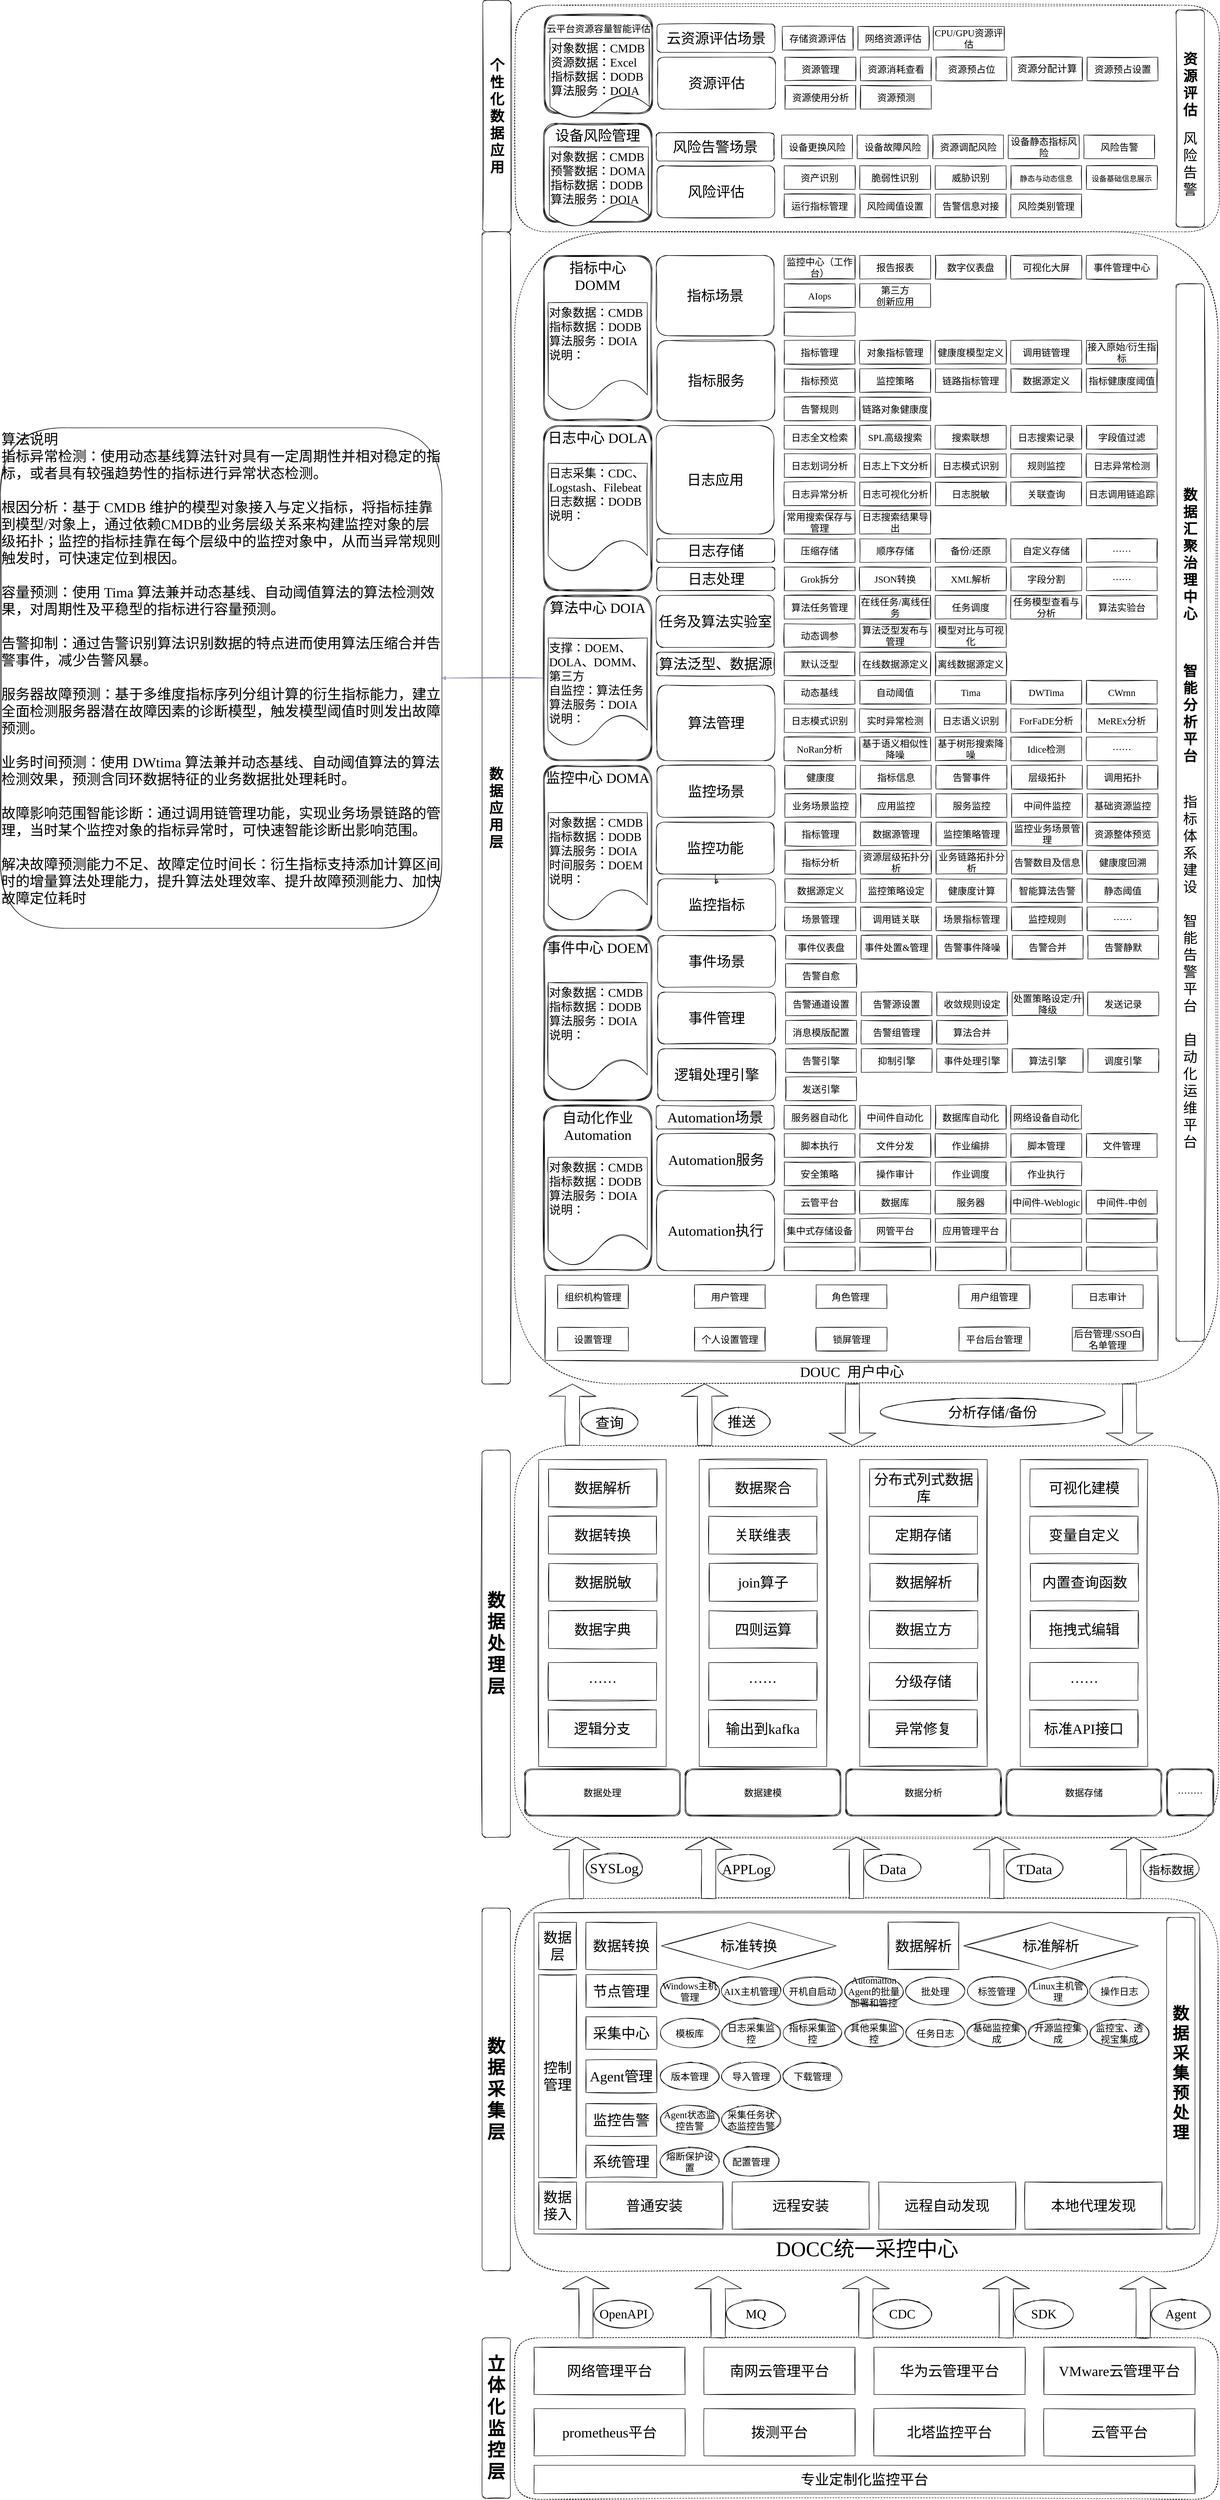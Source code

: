 <mxfile version="15.2.7" type="github">
  <diagram id="K7HydN_vtef9m2hoQVEX" name="Page-1">
    <mxGraphModel dx="3348" dy="4644" grid="1" gridSize="10" guides="1" tooltips="1" connect="1" arrows="1" fold="1" page="1" pageScale="1" pageWidth="827" pageHeight="1169" math="0" shadow="0">
      <root>
        <mxCell id="0" />
        <mxCell id="1" parent="0" />
        <mxCell id="Dmu5rAs_sLpRuxzt0D4c-9" value="&lt;h2 style=&quot;font-size: 30px&quot;&gt;&lt;font style=&quot;font-size: 30px&quot;&gt;数据应用层&lt;/font&gt;&lt;/h2&gt;" style="rounded=1;whiteSpace=wrap;html=1;sketch=1;fontFamily=Comic Sans MS;fontSize=30;" vertex="1" parent="1">
          <mxGeometry x="-400" y="-2210" width="60" height="2440" as="geometry" />
        </mxCell>
        <mxCell id="Dmu5rAs_sLpRuxzt0D4c-10" value="&lt;h2 style=&quot;font-size: 38px;&quot;&gt;&lt;font style=&quot;font-size: 38px;&quot;&gt;数据采集层&lt;/font&gt;&lt;/h2&gt;" style="rounded=1;whiteSpace=wrap;html=1;sketch=1;fontFamily=Comic Sans MS;fontSize=38;" vertex="1" parent="1">
          <mxGeometry x="-400" y="1340" width="60" height="768" as="geometry" />
        </mxCell>
        <mxCell id="Dmu5rAs_sLpRuxzt0D4c-14" value="" style="rounded=1;whiteSpace=wrap;html=1;sketch=1;dashed=1;fontFamily=Comic Sans MS;" vertex="1" parent="1">
          <mxGeometry x="-331" y="-2210" width="1490" height="2440" as="geometry" />
        </mxCell>
        <mxCell id="Dmu5rAs_sLpRuxzt0D4c-15" value="" style="rounded=1;whiteSpace=wrap;html=1;sketch=1;dashed=1;fontFamily=Comic Sans MS;" vertex="1" parent="1">
          <mxGeometry x="-331" y="1320" width="1490" height="790" as="geometry" />
        </mxCell>
        <mxCell id="Dmu5rAs_sLpRuxzt0D4c-17" value="&lt;h2 style=&quot;font-size: 38px;&quot;&gt;&lt;font style=&quot;font-size: 38px;&quot;&gt;立体化监控层&lt;/font&gt;&lt;/h2&gt;" style="rounded=1;whiteSpace=wrap;html=1;sketch=1;fontFamily=Comic Sans MS;fontSize=38;" vertex="1" parent="1">
          <mxGeometry x="-400" y="2250" width="60" height="340" as="geometry" />
        </mxCell>
        <mxCell id="Dmu5rAs_sLpRuxzt0D4c-18" value="" style="rounded=1;whiteSpace=wrap;html=1;sketch=1;dashed=1;fontSize=38;fontFamily=Comic Sans MS;" vertex="1" parent="1">
          <mxGeometry x="-331" y="2250" width="1490" height="342" as="geometry" />
        </mxCell>
        <mxCell id="Dmu5rAs_sLpRuxzt0D4c-19" value="&lt;span style=&quot;font-size: 30px;&quot;&gt;网络管理平台&lt;/span&gt;" style="rounded=0;whiteSpace=wrap;html=1;sketch=1;labelBackgroundColor=none;fontSize=30;fontFamily=Comic Sans MS;" vertex="1" parent="1">
          <mxGeometry x="-290" y="2270" width="320" height="100" as="geometry" />
        </mxCell>
        <mxCell id="Dmu5rAs_sLpRuxzt0D4c-20" value="&lt;span style=&quot;font-size: 30px;&quot;&gt;prometheus&lt;/span&gt;&lt;font style=&quot;font-size: 30px;&quot;&gt;&lt;span style=&quot;font-size: 30px;&quot;&gt;平台&lt;/span&gt;&lt;/font&gt;" style="rounded=0;whiteSpace=wrap;html=1;sketch=1;fontSize=30;fontFamily=Comic Sans MS;" vertex="1" parent="1">
          <mxGeometry x="-290" y="2400" width="320" height="100" as="geometry" />
        </mxCell>
        <mxCell id="Dmu5rAs_sLpRuxzt0D4c-21" value="南网云管理平台" style="rounded=0;whiteSpace=wrap;html=1;sketch=1;fontSize=30;fontFamily=Comic Sans MS;" vertex="1" parent="1">
          <mxGeometry x="70" y="2270" width="320" height="100" as="geometry" />
        </mxCell>
        <mxCell id="Dmu5rAs_sLpRuxzt0D4c-22" value="&lt;span style=&quot;font-size: 30px;&quot;&gt;拨测平台&lt;/span&gt;" style="rounded=0;whiteSpace=wrap;html=1;sketch=1;fontSize=30;fontFamily=Comic Sans MS;" vertex="1" parent="1">
          <mxGeometry x="70" y="2400" width="320" height="100" as="geometry" />
        </mxCell>
        <mxCell id="Dmu5rAs_sLpRuxzt0D4c-23" value="&lt;span style=&quot;font-size: 30px;&quot;&gt;华为云管理平台&lt;/span&gt;" style="rounded=0;whiteSpace=wrap;html=1;sketch=1;fontSize=30;fontFamily=Comic Sans MS;" vertex="1" parent="1">
          <mxGeometry x="430" y="2270" width="320" height="100" as="geometry" />
        </mxCell>
        <mxCell id="Dmu5rAs_sLpRuxzt0D4c-24" value="&lt;font style=&quot;font-size: 30px;&quot;&gt;&lt;span style=&quot;font-size: 30px;&quot;&gt;北塔监控平台&lt;/span&gt;&lt;/font&gt;" style="rounded=0;whiteSpace=wrap;html=1;sketch=1;fontSize=30;fontFamily=Comic Sans MS;" vertex="1" parent="1">
          <mxGeometry x="430" y="2400" width="320" height="100" as="geometry" />
        </mxCell>
        <mxCell id="Dmu5rAs_sLpRuxzt0D4c-25" value="&lt;span style=&quot;font-size: 30px;&quot;&gt;VMware云管理平台&lt;/span&gt;" style="rounded=0;whiteSpace=wrap;html=1;sketch=1;fontSize=30;fontFamily=Comic Sans MS;" vertex="1" parent="1">
          <mxGeometry x="790" y="2270" width="320" height="100" as="geometry" />
        </mxCell>
        <mxCell id="Dmu5rAs_sLpRuxzt0D4c-26" value="&lt;span style=&quot;font-size: 30px;&quot;&gt;云管平台&lt;/span&gt;" style="rounded=0;whiteSpace=wrap;html=1;sketch=1;fontSize=30;fontFamily=Comic Sans MS;" vertex="1" parent="1">
          <mxGeometry x="790" y="2400" width="320" height="100" as="geometry" />
        </mxCell>
        <mxCell id="Dmu5rAs_sLpRuxzt0D4c-27" value="&lt;span style=&quot;font-size: 30px;&quot;&gt;专业定制化监控平台&lt;/span&gt;" style="rounded=0;whiteSpace=wrap;html=1;sketch=1;fontSize=30;fontFamily=Comic Sans MS;" vertex="1" parent="1">
          <mxGeometry x="-290" y="2520" width="1400" height="60" as="geometry" />
        </mxCell>
        <mxCell id="Dmu5rAs_sLpRuxzt0D4c-29" value="" style="shape=singleArrow;direction=north;whiteSpace=wrap;html=1;rounded=0;labelBackgroundColor=none;sketch=1;fontSize=38;fontFamily=Comic Sans MS;" vertex="1" parent="1">
          <mxGeometry x="-230" y="2120" width="100" height="130" as="geometry" />
        </mxCell>
        <mxCell id="Dmu5rAs_sLpRuxzt0D4c-30" value="" style="shape=singleArrow;direction=north;whiteSpace=wrap;html=1;rounded=0;labelBackgroundColor=none;sketch=1;fontSize=38;fontFamily=Comic Sans MS;" vertex="1" parent="1">
          <mxGeometry x="363" y="2120" width="100" height="130" as="geometry" />
        </mxCell>
        <mxCell id="Dmu5rAs_sLpRuxzt0D4c-31" value="" style="shape=singleArrow;direction=north;whiteSpace=wrap;html=1;rounded=0;labelBackgroundColor=none;sketch=1;fontSize=38;fontFamily=Comic Sans MS;" vertex="1" parent="1">
          <mxGeometry x="660" y="2120" width="100" height="130" as="geometry" />
        </mxCell>
        <mxCell id="Dmu5rAs_sLpRuxzt0D4c-32" value="" style="shape=singleArrow;direction=north;whiteSpace=wrap;html=1;rounded=0;labelBackgroundColor=none;sketch=1;fontSize=38;fontFamily=Comic Sans MS;" vertex="1" parent="1">
          <mxGeometry x="950" y="2120" width="100" height="130" as="geometry" />
        </mxCell>
        <mxCell id="Dmu5rAs_sLpRuxzt0D4c-34" value="" style="shape=singleArrow;direction=north;whiteSpace=wrap;html=1;rounded=0;labelBackgroundColor=none;sketch=1;fontSize=38;fontFamily=Comic Sans MS;" vertex="1" parent="1">
          <mxGeometry x="50" y="2120" width="100" height="130" as="geometry" />
        </mxCell>
        <mxCell id="Dmu5rAs_sLpRuxzt0D4c-35" value="OpenAPI" style="ellipse;whiteSpace=wrap;html=1;rounded=0;fontSize=27;sketch=1;fontFamily=Comic Sans MS;" vertex="1" parent="1">
          <mxGeometry x="-160" y="2170" width="120" height="60" as="geometry" />
        </mxCell>
        <mxCell id="Dmu5rAs_sLpRuxzt0D4c-37" value="MQ" style="ellipse;whiteSpace=wrap;html=1;rounded=0;fontSize=27;sketch=1;fontFamily=Comic Sans MS;" vertex="1" parent="1">
          <mxGeometry x="120" y="2170" width="120" height="60" as="geometry" />
        </mxCell>
        <mxCell id="Dmu5rAs_sLpRuxzt0D4c-39" value="CDC" style="ellipse;whiteSpace=wrap;html=1;rounded=0;fontSize=27;sketch=1;fontFamily=Comic Sans MS;" vertex="1" parent="1">
          <mxGeometry x="430" y="2170" width="120" height="60" as="geometry" />
        </mxCell>
        <mxCell id="Dmu5rAs_sLpRuxzt0D4c-41" value="SDK" style="ellipse;whiteSpace=wrap;html=1;rounded=0;fontSize=27;sketch=1;fontFamily=Comic Sans MS;" vertex="1" parent="1">
          <mxGeometry x="730" y="2170" width="120" height="60" as="geometry" />
        </mxCell>
        <mxCell id="Dmu5rAs_sLpRuxzt0D4c-43" value="Agent" style="ellipse;whiteSpace=wrap;html=1;rounded=0;fontSize=27;sketch=1;fontFamily=Comic Sans MS;" vertex="1" parent="1">
          <mxGeometry x="1020" y="2170" width="120" height="60" as="geometry" />
        </mxCell>
        <mxCell id="Dmu5rAs_sLpRuxzt0D4c-49" value="DOCC统一采控中心" style="verticalLabelPosition=bottom;verticalAlign=top;html=1;shape=mxgraph.basic.rect;fillColor2=none;strokeWidth=1;size=20;indent=5;rounded=0;labelBackgroundColor=none;sketch=1;fontFamily=Comic Sans MS;fontSize=44;" vertex="1" parent="1">
          <mxGeometry x="-290" y="1350" width="1410" height="680" as="geometry" />
        </mxCell>
        <mxCell id="Dmu5rAs_sLpRuxzt0D4c-50" value="&lt;span style=&quot;font-size: 30px&quot;&gt;数据接入&lt;/span&gt;" style="rounded=0;whiteSpace=wrap;html=1;sketch=1;labelBackgroundColor=none;fontSize=30;fontFamily=Comic Sans MS;" vertex="1" parent="1">
          <mxGeometry x="-280" y="1920" width="80" height="100" as="geometry" />
        </mxCell>
        <mxCell id="Dmu5rAs_sLpRuxzt0D4c-51" value="&lt;span style=&quot;font-size: 30px&quot;&gt;控制管理&lt;/span&gt;" style="rounded=0;whiteSpace=wrap;html=1;sketch=1;labelBackgroundColor=none;fontSize=30;fontFamily=Comic Sans MS;" vertex="1" parent="1">
          <mxGeometry x="-280" y="1481" width="80" height="430" as="geometry" />
        </mxCell>
        <mxCell id="Dmu5rAs_sLpRuxzt0D4c-52" value="&lt;span style=&quot;font-size: 30px&quot;&gt;数据层&lt;/span&gt;" style="rounded=0;whiteSpace=wrap;html=1;sketch=1;labelBackgroundColor=none;fontSize=30;fontFamily=Comic Sans MS;" vertex="1" parent="1">
          <mxGeometry x="-280" y="1370" width="80" height="100" as="geometry" />
        </mxCell>
        <mxCell id="Dmu5rAs_sLpRuxzt0D4c-53" value="&lt;span style=&quot;font-size: 30px&quot;&gt;普通安装&lt;/span&gt;" style="rounded=0;whiteSpace=wrap;html=1;sketch=1;labelBackgroundColor=none;fontSize=30;fontFamily=Comic Sans MS;" vertex="1" parent="1">
          <mxGeometry x="-180" y="1920" width="290" height="100" as="geometry" />
        </mxCell>
        <mxCell id="Dmu5rAs_sLpRuxzt0D4c-54" value="&lt;span style=&quot;font-size: 30px&quot;&gt;远程安装&lt;/span&gt;" style="rounded=0;whiteSpace=wrap;html=1;sketch=1;labelBackgroundColor=none;fontSize=30;fontFamily=Comic Sans MS;" vertex="1" parent="1">
          <mxGeometry x="130" y="1920" width="290" height="100" as="geometry" />
        </mxCell>
        <mxCell id="Dmu5rAs_sLpRuxzt0D4c-55" value="&lt;span style=&quot;font-size: 30px&quot;&gt;远程自动发现&lt;/span&gt;" style="rounded=0;whiteSpace=wrap;html=1;sketch=1;labelBackgroundColor=none;fontSize=30;fontFamily=Comic Sans MS;" vertex="1" parent="1">
          <mxGeometry x="440" y="1920" width="290" height="100" as="geometry" />
        </mxCell>
        <mxCell id="Dmu5rAs_sLpRuxzt0D4c-56" value="&lt;span style=&quot;font-size: 30px&quot;&gt;本地代理发现&lt;/span&gt;" style="rounded=0;whiteSpace=wrap;html=1;sketch=1;labelBackgroundColor=none;fontSize=30;fontFamily=Comic Sans MS;" vertex="1" parent="1">
          <mxGeometry x="750" y="1920" width="290" height="100" as="geometry" />
        </mxCell>
        <mxCell id="Dmu5rAs_sLpRuxzt0D4c-58" value="&lt;span style=&quot;font-size: 30px&quot;&gt;节点管理&lt;/span&gt;" style="rounded=0;whiteSpace=wrap;html=1;sketch=1;labelBackgroundColor=none;fontSize=30;fontFamily=Comic Sans MS;" vertex="1" parent="1">
          <mxGeometry x="-180" y="1481" width="150" height="69" as="geometry" />
        </mxCell>
        <mxCell id="Dmu5rAs_sLpRuxzt0D4c-62" value="&lt;span style=&quot;font-size: 30px&quot;&gt;采集中心&lt;/span&gt;" style="rounded=0;whiteSpace=wrap;html=1;sketch=1;labelBackgroundColor=none;fontSize=30;fontFamily=Comic Sans MS;" vertex="1" parent="1">
          <mxGeometry x="-180" y="1570" width="150" height="69" as="geometry" />
        </mxCell>
        <mxCell id="Dmu5rAs_sLpRuxzt0D4c-63" value="&lt;span style=&quot;font-size: 30px&quot;&gt;Agent管理&lt;/span&gt;" style="rounded=0;whiteSpace=wrap;html=1;sketch=1;labelBackgroundColor=none;fontSize=30;fontFamily=Comic Sans MS;" vertex="1" parent="1">
          <mxGeometry x="-180" y="1661.5" width="150" height="69" as="geometry" />
        </mxCell>
        <mxCell id="Dmu5rAs_sLpRuxzt0D4c-64" value="监控告警" style="rounded=0;whiteSpace=wrap;html=1;sketch=1;labelBackgroundColor=none;fontSize=30;fontFamily=Comic Sans MS;" vertex="1" parent="1">
          <mxGeometry x="-180" y="1754" width="150" height="69" as="geometry" />
        </mxCell>
        <mxCell id="Dmu5rAs_sLpRuxzt0D4c-65" value="&lt;span style=&quot;font-size: 30px&quot;&gt;系统管理&lt;/span&gt;" style="rounded=0;whiteSpace=wrap;html=1;sketch=1;labelBackgroundColor=none;fontSize=30;fontFamily=Comic Sans MS;" vertex="1" parent="1">
          <mxGeometry x="-180" y="1842" width="150" height="69" as="geometry" />
        </mxCell>
        <mxCell id="Dmu5rAs_sLpRuxzt0D4c-66" value="&lt;font style=&quot;font-size: 20px;&quot;&gt;Windows主机管理&lt;/font&gt;" style="ellipse;whiteSpace=wrap;html=1;rounded=0;fontFamily=Comic Sans MS;fontSize=20;sketch=1;" vertex="1" parent="1">
          <mxGeometry x="-20" y="1485.5" width="120" height="60" as="geometry" />
        </mxCell>
        <mxCell id="Dmu5rAs_sLpRuxzt0D4c-68" value="AIX主机管理" style="ellipse;whiteSpace=wrap;html=1;rounded=0;fontFamily=Comic Sans MS;fontSize=20;sketch=1;" vertex="1" parent="1">
          <mxGeometry x="110" y="1485.5" width="120" height="60" as="geometry" />
        </mxCell>
        <mxCell id="Dmu5rAs_sLpRuxzt0D4c-69" value="开机自启动" style="ellipse;whiteSpace=wrap;html=1;rounded=0;fontFamily=Comic Sans MS;fontSize=20;sketch=1;" vertex="1" parent="1">
          <mxGeometry x="240" y="1485.5" width="120" height="60" as="geometry" />
        </mxCell>
        <mxCell id="Dmu5rAs_sLpRuxzt0D4c-70" value="Automation Agent的批量部署和管控" style="ellipse;whiteSpace=wrap;html=1;rounded=0;fontFamily=Comic Sans MS;fontSize=20;sketch=1;" vertex="1" parent="1">
          <mxGeometry x="370" y="1485.5" width="120" height="60" as="geometry" />
        </mxCell>
        <mxCell id="Dmu5rAs_sLpRuxzt0D4c-71" value="批处理" style="ellipse;whiteSpace=wrap;html=1;rounded=0;fontFamily=Comic Sans MS;fontSize=20;sketch=1;" vertex="1" parent="1">
          <mxGeometry x="500" y="1485.5" width="120" height="60" as="geometry" />
        </mxCell>
        <mxCell id="Dmu5rAs_sLpRuxzt0D4c-72" value="标签管理" style="ellipse;whiteSpace=wrap;html=1;rounded=0;fontFamily=Comic Sans MS;fontSize=20;sketch=1;" vertex="1" parent="1">
          <mxGeometry x="630" y="1485.5" width="120" height="60" as="geometry" />
        </mxCell>
        <mxCell id="Dmu5rAs_sLpRuxzt0D4c-73" value="Linux主机管理" style="ellipse;whiteSpace=wrap;html=1;rounded=0;fontFamily=Comic Sans MS;fontSize=20;sketch=1;" vertex="1" parent="1">
          <mxGeometry x="760" y="1485.5" width="120" height="60" as="geometry" />
        </mxCell>
        <mxCell id="Dmu5rAs_sLpRuxzt0D4c-74" value="操作日志" style="ellipse;whiteSpace=wrap;html=1;rounded=0;fontFamily=Comic Sans MS;fontSize=20;sketch=1;" vertex="1" parent="1">
          <mxGeometry x="890" y="1485.5" width="120" height="60" as="geometry" />
        </mxCell>
        <mxCell id="Dmu5rAs_sLpRuxzt0D4c-75" value="&lt;font style=&quot;font-size: 20px&quot;&gt;模板库&lt;/font&gt;" style="ellipse;whiteSpace=wrap;html=1;rounded=0;fontFamily=Comic Sans MS;fontSize=20;sketch=1;" vertex="1" parent="1">
          <mxGeometry x="-20" y="1574.5" width="120" height="60" as="geometry" />
        </mxCell>
        <mxCell id="Dmu5rAs_sLpRuxzt0D4c-76" value="日志采集监控" style="ellipse;whiteSpace=wrap;html=1;rounded=0;fontFamily=Comic Sans MS;fontSize=20;sketch=1;" vertex="1" parent="1">
          <mxGeometry x="110" y="1574.5" width="120" height="60" as="geometry" />
        </mxCell>
        <mxCell id="Dmu5rAs_sLpRuxzt0D4c-77" value="指标采集监控" style="ellipse;whiteSpace=wrap;html=1;rounded=0;fontFamily=Comic Sans MS;fontSize=20;sketch=1;" vertex="1" parent="1">
          <mxGeometry x="240" y="1574.5" width="120" height="60" as="geometry" />
        </mxCell>
        <mxCell id="Dmu5rAs_sLpRuxzt0D4c-78" value="其他采集监控" style="ellipse;whiteSpace=wrap;html=1;rounded=0;fontFamily=Comic Sans MS;fontSize=20;sketch=1;" vertex="1" parent="1">
          <mxGeometry x="370" y="1574.5" width="120" height="60" as="geometry" />
        </mxCell>
        <mxCell id="Dmu5rAs_sLpRuxzt0D4c-79" value="任务日志" style="ellipse;whiteSpace=wrap;html=1;rounded=0;fontFamily=Comic Sans MS;fontSize=20;sketch=1;" vertex="1" parent="1">
          <mxGeometry x="500" y="1574.5" width="120" height="60" as="geometry" />
        </mxCell>
        <mxCell id="Dmu5rAs_sLpRuxzt0D4c-80" value="基础监控集成" style="ellipse;whiteSpace=wrap;html=1;rounded=0;fontFamily=Comic Sans MS;fontSize=20;sketch=1;" vertex="1" parent="1">
          <mxGeometry x="630" y="1574.5" width="120" height="60" as="geometry" />
        </mxCell>
        <mxCell id="Dmu5rAs_sLpRuxzt0D4c-81" value="开源监控集成" style="ellipse;whiteSpace=wrap;html=1;rounded=0;fontFamily=Comic Sans MS;fontSize=20;sketch=1;" vertex="1" parent="1">
          <mxGeometry x="760" y="1574.5" width="120" height="60" as="geometry" />
        </mxCell>
        <mxCell id="Dmu5rAs_sLpRuxzt0D4c-82" value="监控宝、透视宝集成" style="ellipse;whiteSpace=wrap;html=1;rounded=0;fontFamily=Comic Sans MS;fontSize=20;sketch=1;" vertex="1" parent="1">
          <mxGeometry x="890" y="1574.5" width="120" height="60" as="geometry" />
        </mxCell>
        <mxCell id="Dmu5rAs_sLpRuxzt0D4c-83" value="&lt;font style=&quot;font-size: 20px&quot;&gt;版本管理&lt;/font&gt;" style="ellipse;whiteSpace=wrap;html=1;rounded=0;fontFamily=Comic Sans MS;fontSize=20;sketch=1;" vertex="1" parent="1">
          <mxGeometry x="-20" y="1666" width="120" height="60" as="geometry" />
        </mxCell>
        <mxCell id="Dmu5rAs_sLpRuxzt0D4c-84" value="导入管理" style="ellipse;whiteSpace=wrap;html=1;rounded=0;fontFamily=Comic Sans MS;fontSize=20;sketch=1;" vertex="1" parent="1">
          <mxGeometry x="110" y="1666" width="120" height="60" as="geometry" />
        </mxCell>
        <mxCell id="Dmu5rAs_sLpRuxzt0D4c-85" value="下载管理" style="ellipse;whiteSpace=wrap;html=1;rounded=0;fontFamily=Comic Sans MS;fontSize=20;sketch=1;" vertex="1" parent="1">
          <mxGeometry x="240" y="1666" width="120" height="60" as="geometry" />
        </mxCell>
        <mxCell id="Dmu5rAs_sLpRuxzt0D4c-91" value="&lt;font style=&quot;font-size: 20px&quot;&gt;Agent状态监控告警&lt;/font&gt;" style="ellipse;whiteSpace=wrap;html=1;rounded=0;fontFamily=Comic Sans MS;fontSize=20;sketch=1;" vertex="1" parent="1">
          <mxGeometry x="-20" y="1758.5" width="120" height="60" as="geometry" />
        </mxCell>
        <mxCell id="Dmu5rAs_sLpRuxzt0D4c-92" value="采集任务状态监控告警" style="ellipse;whiteSpace=wrap;html=1;rounded=0;fontFamily=Comic Sans MS;fontSize=20;sketch=1;" vertex="1" parent="1">
          <mxGeometry x="110" y="1758.5" width="120" height="60" as="geometry" />
        </mxCell>
        <mxCell id="Dmu5rAs_sLpRuxzt0D4c-99" value="&lt;font style=&quot;font-size: 20px&quot;&gt;熔断保护设置&lt;/font&gt;" style="ellipse;whiteSpace=wrap;html=1;rounded=0;fontFamily=Comic Sans MS;fontSize=20;sketch=1;" vertex="1" parent="1">
          <mxGeometry x="-20" y="1846.5" width="120" height="60" as="geometry" />
        </mxCell>
        <mxCell id="Dmu5rAs_sLpRuxzt0D4c-100" value="配置管理" style="ellipse;whiteSpace=wrap;html=1;rounded=0;fontFamily=Comic Sans MS;fontSize=20;sketch=1;" vertex="1" parent="1">
          <mxGeometry x="110" y="1846.5" width="120" height="60" as="geometry" />
        </mxCell>
        <mxCell id="Dmu5rAs_sLpRuxzt0D4c-107" value="&lt;span style=&quot;font-size: 30px&quot;&gt;数据转换&lt;/span&gt;" style="rounded=0;whiteSpace=wrap;html=1;sketch=1;labelBackgroundColor=none;fontSize=30;fontFamily=Comic Sans MS;" vertex="1" parent="1">
          <mxGeometry x="-180" y="1370" width="150" height="100" as="geometry" />
        </mxCell>
        <mxCell id="Dmu5rAs_sLpRuxzt0D4c-108" value="标准转换" style="rhombus;whiteSpace=wrap;html=1;rounded=0;fontFamily=Comic Sans MS;fontSize=30;sketch=1;" vertex="1" parent="1">
          <mxGeometry x="-20" y="1370" width="370" height="100" as="geometry" />
        </mxCell>
        <mxCell id="Dmu5rAs_sLpRuxzt0D4c-110" value="&lt;span style=&quot;font-size: 30px&quot;&gt;数据解析&lt;/span&gt;" style="rounded=0;whiteSpace=wrap;html=1;sketch=1;labelBackgroundColor=none;fontSize=30;fontFamily=Comic Sans MS;" vertex="1" parent="1">
          <mxGeometry x="460" y="1370" width="150" height="100" as="geometry" />
        </mxCell>
        <mxCell id="Dmu5rAs_sLpRuxzt0D4c-111" value="标准解析" style="rhombus;whiteSpace=wrap;html=1;rounded=0;fontFamily=Comic Sans MS;fontSize=30;sketch=1;" vertex="1" parent="1">
          <mxGeometry x="620" y="1370" width="370" height="100" as="geometry" />
        </mxCell>
        <mxCell id="Dmu5rAs_sLpRuxzt0D4c-116" value="&lt;div style=&quot;font-size: 30px;&quot;&gt;&lt;span style=&quot;font-size: 30px;&quot;&gt;监控中心 DOMA&lt;/span&gt;&lt;br style=&quot;font-size: 30px;&quot;&gt;&lt;/div&gt;" style="shape=ext;double=1;rounded=1;whiteSpace=wrap;html=1;labelBackgroundColor=none;sketch=1;fontFamily=Comic Sans MS;fontSize=30;verticalAlign=top;" vertex="1" parent="1">
          <mxGeometry x="-270" y="-1080" width="230" height="350" as="geometry" />
        </mxCell>
        <mxCell id="Dmu5rAs_sLpRuxzt0D4c-117" value="&lt;h2 style=&quot;font-size: 35px;&quot;&gt;&lt;font style=&quot;font-size: 35px;&quot;&gt;数据采集预处理&lt;/font&gt;&lt;/h2&gt;" style="rounded=1;whiteSpace=wrap;html=1;sketch=1;fontFamily=Comic Sans MS;fontSize=35;fontStyle=0;" vertex="1" parent="1">
          <mxGeometry x="1050" y="1360" width="60" height="660" as="geometry" />
        </mxCell>
        <mxCell id="Dmu5rAs_sLpRuxzt0D4c-119" value="&lt;h2 style=&quot;font-size: 38px;&quot;&gt;&lt;font style=&quot;font-size: 38px;&quot;&gt;数据处理层&lt;/font&gt;&lt;/h2&gt;" style="rounded=1;whiteSpace=wrap;html=1;sketch=1;fontFamily=Comic Sans MS;fontSize=38;" vertex="1" parent="1">
          <mxGeometry x="-400" y="370" width="60" height="820" as="geometry" />
        </mxCell>
        <mxCell id="Dmu5rAs_sLpRuxzt0D4c-120" value="" style="rounded=1;whiteSpace=wrap;html=1;sketch=1;dashed=1;fontFamily=Comic Sans MS;" vertex="1" parent="1">
          <mxGeometry x="-331" y="360" width="1491" height="830" as="geometry" />
        </mxCell>
        <mxCell id="Dmu5rAs_sLpRuxzt0D4c-121" value="数据处理" style="shape=ext;double=1;rounded=1;whiteSpace=wrap;html=1;labelBackgroundColor=none;sketch=1;fontFamily=Comic Sans MS;fontSize=20;" vertex="1" parent="1">
          <mxGeometry x="-310" y="1045" width="330" height="100" as="geometry" />
        </mxCell>
        <mxCell id="Dmu5rAs_sLpRuxzt0D4c-122" value="数据建模" style="shape=ext;double=1;rounded=1;whiteSpace=wrap;html=1;labelBackgroundColor=none;sketch=1;fontFamily=Comic Sans MS;fontSize=20;" vertex="1" parent="1">
          <mxGeometry x="30" y="1045" width="330" height="100" as="geometry" />
        </mxCell>
        <mxCell id="Dmu5rAs_sLpRuxzt0D4c-123" value="&lt;div&gt;数据分析&lt;/div&gt;" style="shape=ext;double=1;rounded=1;whiteSpace=wrap;html=1;labelBackgroundColor=none;sketch=1;fontFamily=Comic Sans MS;fontSize=20;" vertex="1" parent="1">
          <mxGeometry x="370" y="1045" width="330" height="100" as="geometry" />
        </mxCell>
        <mxCell id="Dmu5rAs_sLpRuxzt0D4c-126" value="" style="shape=singleArrow;direction=north;whiteSpace=wrap;html=1;rounded=0;labelBackgroundColor=none;sketch=1;fontSize=38;fontFamily=Comic Sans MS;" vertex="1" parent="1">
          <mxGeometry x="-250" y="1190" width="100" height="130" as="geometry" />
        </mxCell>
        <mxCell id="Dmu5rAs_sLpRuxzt0D4c-127" value="" style="shape=singleArrow;direction=north;whiteSpace=wrap;html=1;rounded=0;labelBackgroundColor=none;sketch=1;fontSize=38;fontFamily=Comic Sans MS;" vertex="1" parent="1">
          <mxGeometry x="343" y="1190" width="100" height="130" as="geometry" />
        </mxCell>
        <mxCell id="Dmu5rAs_sLpRuxzt0D4c-128" value="" style="shape=singleArrow;direction=north;whiteSpace=wrap;html=1;rounded=0;labelBackgroundColor=none;sketch=1;fontSize=38;fontFamily=Comic Sans MS;" vertex="1" parent="1">
          <mxGeometry x="640" y="1190" width="100" height="130" as="geometry" />
        </mxCell>
        <mxCell id="Dmu5rAs_sLpRuxzt0D4c-129" value="" style="shape=singleArrow;direction=north;whiteSpace=wrap;html=1;rounded=0;labelBackgroundColor=none;sketch=1;fontSize=38;fontFamily=Comic Sans MS;" vertex="1" parent="1">
          <mxGeometry x="930" y="1190" width="100" height="130" as="geometry" />
        </mxCell>
        <mxCell id="Dmu5rAs_sLpRuxzt0D4c-130" value="" style="shape=singleArrow;direction=north;whiteSpace=wrap;html=1;rounded=0;labelBackgroundColor=none;sketch=1;fontSize=38;fontFamily=Comic Sans MS;" vertex="1" parent="1">
          <mxGeometry x="30" y="1190" width="100" height="130" as="geometry" />
        </mxCell>
        <mxCell id="Dmu5rAs_sLpRuxzt0D4c-136" value="&lt;div&gt;数据存储&lt;/div&gt;" style="shape=ext;double=1;rounded=1;whiteSpace=wrap;html=1;labelBackgroundColor=none;sketch=1;fontFamily=Comic Sans MS;fontSize=20;" vertex="1" parent="1">
          <mxGeometry x="710" y="1045" width="330" height="100" as="geometry" />
        </mxCell>
        <mxCell id="Dmu5rAs_sLpRuxzt0D4c-137" value="&lt;div&gt;········&lt;/div&gt;" style="shape=ext;double=1;rounded=1;whiteSpace=wrap;html=1;labelBackgroundColor=none;sketch=1;fontFamily=Comic Sans MS;fontSize=20;" vertex="1" parent="1">
          <mxGeometry x="1050" y="1045" width="100" height="100" as="geometry" />
        </mxCell>
        <mxCell id="Dmu5rAs_sLpRuxzt0D4c-138" value="" style="shape=singleArrow;direction=north;whiteSpace=wrap;html=1;rounded=0;labelBackgroundColor=none;sketch=1;fontSize=38;fontFamily=Comic Sans MS;" vertex="1" parent="1">
          <mxGeometry x="-258.5" y="230" width="100" height="130" as="geometry" />
        </mxCell>
        <mxCell id="Dmu5rAs_sLpRuxzt0D4c-139" value="" style="shape=singleArrow;direction=north;whiteSpace=wrap;html=1;rounded=0;labelBackgroundColor=none;sketch=1;fontSize=38;fontFamily=Comic Sans MS;rotation=-180;" vertex="1" parent="1">
          <mxGeometry x="334.5" y="230" width="100" height="130" as="geometry" />
        </mxCell>
        <mxCell id="Dmu5rAs_sLpRuxzt0D4c-141" value="" style="shape=singleArrow;direction=north;whiteSpace=wrap;html=1;rounded=0;labelBackgroundColor=none;sketch=1;fontSize=38;fontFamily=Comic Sans MS;rotation=-180;" vertex="1" parent="1">
          <mxGeometry x="921.5" y="230" width="100" height="130" as="geometry" />
        </mxCell>
        <mxCell id="Dmu5rAs_sLpRuxzt0D4c-142" value="" style="shape=singleArrow;direction=north;whiteSpace=wrap;html=1;rounded=0;labelBackgroundColor=none;sketch=1;fontSize=38;fontFamily=Comic Sans MS;" vertex="1" parent="1">
          <mxGeometry x="21.5" y="230" width="100" height="130" as="geometry" />
        </mxCell>
        <mxCell id="Dmu5rAs_sLpRuxzt0D4c-143" value="" style="verticalLabelPosition=bottom;verticalAlign=top;html=1;shape=mxgraph.basic.rect;fillColor2=none;strokeWidth=1;size=20;indent=5;rounded=0;labelBackgroundColor=none;sketch=1;fontFamily=Comic Sans MS;fontSize=38;" vertex="1" parent="1">
          <mxGeometry x="-280" y="390" width="270" height="650" as="geometry" />
        </mxCell>
        <mxCell id="Dmu5rAs_sLpRuxzt0D4c-144" value="" style="verticalLabelPosition=bottom;verticalAlign=top;html=1;shape=mxgraph.basic.rect;fillColor2=none;strokeWidth=1;size=20;indent=5;rounded=0;labelBackgroundColor=none;sketch=1;fontFamily=Comic Sans MS;fontSize=38;" vertex="1" parent="1">
          <mxGeometry x="60" y="390" width="270" height="650" as="geometry" />
        </mxCell>
        <mxCell id="Dmu5rAs_sLpRuxzt0D4c-148" value="&lt;span style=&quot;font-size: 30px&quot;&gt;数据解析&lt;/span&gt;" style="rounded=0;whiteSpace=wrap;html=1;sketch=1;labelBackgroundColor=none;fontSize=30;fontFamily=Comic Sans MS;" vertex="1" parent="1">
          <mxGeometry x="-259" y="410" width="229" height="80" as="geometry" />
        </mxCell>
        <mxCell id="Dmu5rAs_sLpRuxzt0D4c-168" value="&lt;span style=&quot;font-size: 30px&quot;&gt;数据转换&lt;/span&gt;" style="rounded=0;whiteSpace=wrap;html=1;sketch=1;labelBackgroundColor=none;fontSize=30;fontFamily=Comic Sans MS;" vertex="1" parent="1">
          <mxGeometry x="-259.5" y="510" width="229" height="80" as="geometry" />
        </mxCell>
        <mxCell id="Dmu5rAs_sLpRuxzt0D4c-169" value="数据脱敏" style="rounded=0;whiteSpace=wrap;html=1;sketch=1;labelBackgroundColor=none;fontSize=30;fontFamily=Comic Sans MS;" vertex="1" parent="1">
          <mxGeometry x="-258.5" y="610" width="229" height="80" as="geometry" />
        </mxCell>
        <mxCell id="Dmu5rAs_sLpRuxzt0D4c-170" value="数据字典" style="rounded=0;whiteSpace=wrap;html=1;sketch=1;labelBackgroundColor=none;fontSize=30;fontFamily=Comic Sans MS;" vertex="1" parent="1">
          <mxGeometry x="-259" y="710" width="229" height="80" as="geometry" />
        </mxCell>
        <mxCell id="Dmu5rAs_sLpRuxzt0D4c-173" value="&lt;span style=&quot;font-size: 30px&quot;&gt;······&lt;/span&gt;" style="rounded=0;whiteSpace=wrap;html=1;sketch=1;labelBackgroundColor=none;fontSize=30;fontFamily=Comic Sans MS;" vertex="1" parent="1">
          <mxGeometry x="-259.5" y="820" width="229" height="80" as="geometry" />
        </mxCell>
        <mxCell id="Dmu5rAs_sLpRuxzt0D4c-174" value="&lt;span style=&quot;font-size: 30px&quot;&gt;逻辑分支&lt;/span&gt;" style="rounded=0;whiteSpace=wrap;html=1;sketch=1;labelBackgroundColor=none;fontSize=30;fontFamily=Comic Sans MS;" vertex="1" parent="1">
          <mxGeometry x="-260" y="920" width="229" height="80" as="geometry" />
        </mxCell>
        <mxCell id="Dmu5rAs_sLpRuxzt0D4c-175" value="" style="verticalLabelPosition=bottom;verticalAlign=top;html=1;shape=mxgraph.basic.rect;fillColor2=none;strokeWidth=1;size=20;indent=5;rounded=0;labelBackgroundColor=none;sketch=1;fontFamily=Comic Sans MS;fontSize=38;" vertex="1" parent="1">
          <mxGeometry x="400" y="390" width="270" height="650" as="geometry" />
        </mxCell>
        <mxCell id="Dmu5rAs_sLpRuxzt0D4c-176" value="" style="verticalLabelPosition=bottom;verticalAlign=top;html=1;shape=mxgraph.basic.rect;fillColor2=none;strokeWidth=1;size=20;indent=5;rounded=0;labelBackgroundColor=none;sketch=1;fontFamily=Comic Sans MS;fontSize=38;" vertex="1" parent="1">
          <mxGeometry x="740" y="390" width="270" height="650" as="geometry" />
        </mxCell>
        <mxCell id="Dmu5rAs_sLpRuxzt0D4c-177" value="数据聚合" style="rounded=0;whiteSpace=wrap;html=1;sketch=1;labelBackgroundColor=none;fontSize=30;fontFamily=Comic Sans MS;" vertex="1" parent="1">
          <mxGeometry x="80.75" y="410" width="229" height="80" as="geometry" />
        </mxCell>
        <mxCell id="Dmu5rAs_sLpRuxzt0D4c-178" value="关联维表" style="rounded=0;whiteSpace=wrap;html=1;sketch=1;labelBackgroundColor=none;fontSize=30;fontFamily=Comic Sans MS;" vertex="1" parent="1">
          <mxGeometry x="80.25" y="510" width="229" height="80" as="geometry" />
        </mxCell>
        <mxCell id="Dmu5rAs_sLpRuxzt0D4c-179" value="join算子" style="rounded=0;whiteSpace=wrap;html=1;sketch=1;labelBackgroundColor=none;fontSize=30;fontFamily=Comic Sans MS;" vertex="1" parent="1">
          <mxGeometry x="81.25" y="610" width="229" height="80" as="geometry" />
        </mxCell>
        <mxCell id="Dmu5rAs_sLpRuxzt0D4c-180" value="四则运算" style="rounded=0;whiteSpace=wrap;html=1;sketch=1;labelBackgroundColor=none;fontSize=30;fontFamily=Comic Sans MS;" vertex="1" parent="1">
          <mxGeometry x="80.75" y="710" width="229" height="80" as="geometry" />
        </mxCell>
        <mxCell id="Dmu5rAs_sLpRuxzt0D4c-181" value="······" style="rounded=0;whiteSpace=wrap;html=1;sketch=1;labelBackgroundColor=none;fontSize=30;fontFamily=Comic Sans MS;" vertex="1" parent="1">
          <mxGeometry x="80.25" y="820" width="229" height="80" as="geometry" />
        </mxCell>
        <mxCell id="Dmu5rAs_sLpRuxzt0D4c-182" value="输出到kafka" style="rounded=0;whiteSpace=wrap;html=1;sketch=1;labelBackgroundColor=none;fontSize=30;fontFamily=Comic Sans MS;" vertex="1" parent="1">
          <mxGeometry x="79.75" y="920" width="229" height="80" as="geometry" />
        </mxCell>
        <mxCell id="Dmu5rAs_sLpRuxzt0D4c-183" value="分布式列式数据库" style="rounded=0;whiteSpace=wrap;html=1;sketch=1;labelBackgroundColor=none;fontSize=30;fontFamily=Comic Sans MS;" vertex="1" parent="1">
          <mxGeometry x="420.75" y="410" width="229" height="80" as="geometry" />
        </mxCell>
        <mxCell id="Dmu5rAs_sLpRuxzt0D4c-184" value="定期存储" style="rounded=0;whiteSpace=wrap;html=1;sketch=1;labelBackgroundColor=none;fontSize=30;fontFamily=Comic Sans MS;" vertex="1" parent="1">
          <mxGeometry x="420.25" y="510" width="229" height="80" as="geometry" />
        </mxCell>
        <mxCell id="Dmu5rAs_sLpRuxzt0D4c-185" value="&lt;span style=&quot;font-size: 30px&quot;&gt;数据解析&lt;/span&gt;" style="rounded=0;whiteSpace=wrap;html=1;sketch=1;labelBackgroundColor=none;fontSize=30;fontFamily=Comic Sans MS;" vertex="1" parent="1">
          <mxGeometry x="421.25" y="610" width="229" height="80" as="geometry" />
        </mxCell>
        <mxCell id="Dmu5rAs_sLpRuxzt0D4c-186" value="数据立方" style="rounded=0;whiteSpace=wrap;html=1;sketch=1;labelBackgroundColor=none;fontSize=30;fontFamily=Comic Sans MS;" vertex="1" parent="1">
          <mxGeometry x="420.75" y="710" width="229" height="80" as="geometry" />
        </mxCell>
        <mxCell id="Dmu5rAs_sLpRuxzt0D4c-187" value="分级存储" style="rounded=0;whiteSpace=wrap;html=1;sketch=1;labelBackgroundColor=none;fontSize=30;fontFamily=Comic Sans MS;" vertex="1" parent="1">
          <mxGeometry x="420.25" y="820" width="229" height="80" as="geometry" />
        </mxCell>
        <mxCell id="Dmu5rAs_sLpRuxzt0D4c-188" value="异常修复" style="rounded=0;whiteSpace=wrap;html=1;sketch=1;labelBackgroundColor=none;fontSize=30;fontFamily=Comic Sans MS;" vertex="1" parent="1">
          <mxGeometry x="419.75" y="920" width="229" height="80" as="geometry" />
        </mxCell>
        <mxCell id="Dmu5rAs_sLpRuxzt0D4c-189" value="可视化建模" style="rounded=0;whiteSpace=wrap;html=1;sketch=1;labelBackgroundColor=none;fontSize=30;fontFamily=Comic Sans MS;" vertex="1" parent="1">
          <mxGeometry x="761" y="410" width="229" height="80" as="geometry" />
        </mxCell>
        <mxCell id="Dmu5rAs_sLpRuxzt0D4c-190" value="变量自定义" style="rounded=0;whiteSpace=wrap;html=1;sketch=1;labelBackgroundColor=none;fontSize=30;fontFamily=Comic Sans MS;" vertex="1" parent="1">
          <mxGeometry x="760.5" y="510" width="229" height="80" as="geometry" />
        </mxCell>
        <mxCell id="Dmu5rAs_sLpRuxzt0D4c-191" value="内置查询函数" style="rounded=0;whiteSpace=wrap;html=1;sketch=1;labelBackgroundColor=none;fontSize=30;fontFamily=Comic Sans MS;" vertex="1" parent="1">
          <mxGeometry x="761.5" y="610" width="229" height="80" as="geometry" />
        </mxCell>
        <mxCell id="Dmu5rAs_sLpRuxzt0D4c-192" value="拖拽式编辑" style="rounded=0;whiteSpace=wrap;html=1;sketch=1;labelBackgroundColor=none;fontSize=30;fontFamily=Comic Sans MS;" vertex="1" parent="1">
          <mxGeometry x="761" y="710" width="229" height="80" as="geometry" />
        </mxCell>
        <mxCell id="Dmu5rAs_sLpRuxzt0D4c-193" value="&lt;span style=&quot;font-size: 30px&quot;&gt;······&lt;/span&gt;" style="rounded=0;whiteSpace=wrap;html=1;sketch=1;labelBackgroundColor=none;fontSize=30;fontFamily=Comic Sans MS;" vertex="1" parent="1">
          <mxGeometry x="760.5" y="820" width="229" height="80" as="geometry" />
        </mxCell>
        <mxCell id="Dmu5rAs_sLpRuxzt0D4c-194" value="标准API接口" style="rounded=0;whiteSpace=wrap;html=1;sketch=1;labelBackgroundColor=none;fontSize=30;fontFamily=Comic Sans MS;" vertex="1" parent="1">
          <mxGeometry x="760" y="920" width="229" height="80" as="geometry" />
        </mxCell>
        <mxCell id="Dmu5rAs_sLpRuxzt0D4c-196" value="&lt;div style=&quot;font-size: 30px;&quot;&gt;&lt;span style=&quot;font-size: 30px;&quot;&gt;事件中心 DOEM&lt;/span&gt;&lt;br style=&quot;font-size: 30px;&quot;&gt;&lt;/div&gt;" style="shape=ext;double=1;rounded=1;whiteSpace=wrap;html=1;labelBackgroundColor=none;sketch=1;fontFamily=Comic Sans MS;fontSize=30;verticalAlign=top;" vertex="1" parent="1">
          <mxGeometry x="-270" y="-720" width="230" height="350" as="geometry" />
        </mxCell>
        <mxCell id="Dmu5rAs_sLpRuxzt0D4c-197" value="&lt;div style=&quot;font-size: 30px;&quot;&gt;&lt;span style=&quot;font-size: 30px;&quot;&gt;自动化作业Automation&lt;/span&gt;&lt;br style=&quot;font-size: 30px;&quot;&gt;&lt;/div&gt;" style="shape=ext;double=1;rounded=1;whiteSpace=wrap;html=1;labelBackgroundColor=none;sketch=1;fontFamily=Comic Sans MS;fontSize=30;verticalAlign=top;" vertex="1" parent="1">
          <mxGeometry x="-270" y="-360" width="230" height="350" as="geometry" />
        </mxCell>
        <mxCell id="Dmu5rAs_sLpRuxzt0D4c-199" value="&lt;div style=&quot;font-size: 30px;&quot;&gt;&lt;span style=&quot;font-size: 30px;&quot;&gt;日志中心 DOLA&lt;/span&gt;&lt;br style=&quot;font-size: 30px;&quot;&gt;&lt;/div&gt;" style="shape=ext;double=1;rounded=1;whiteSpace=wrap;html=1;labelBackgroundColor=none;sketch=1;fontFamily=Comic Sans MS;fontSize=30;verticalAlign=top;" vertex="1" parent="1">
          <mxGeometry x="-270" y="-1800" width="230" height="350" as="geometry" />
        </mxCell>
        <mxCell id="Dmu5rAs_sLpRuxzt0D4c-515" value="" style="edgeStyle=orthogonalEdgeStyle;curved=0;rounded=1;sketch=1;orthogonalLoop=1;jettySize=auto;html=1;fontFamily=Comic Sans MS;fontSize=30;fontColor=#FFFFFF;strokeColor=#736CA8;" edge="1" parent="1" source="Dmu5rAs_sLpRuxzt0D4c-200" target="Dmu5rAs_sLpRuxzt0D4c-514">
          <mxGeometry relative="1" as="geometry" />
        </mxCell>
        <mxCell id="Dmu5rAs_sLpRuxzt0D4c-200" value="&lt;div style=&quot;font-size: 30px;&quot;&gt;&lt;span style=&quot;font-size: 30px;&quot;&gt;算法中心 DOIA&lt;/span&gt;&lt;br style=&quot;font-size: 30px;&quot;&gt;&lt;/div&gt;" style="shape=ext;double=1;rounded=1;whiteSpace=wrap;html=1;labelBackgroundColor=none;sketch=1;fontFamily=Comic Sans MS;fontSize=30;verticalAlign=top;" vertex="1" parent="1">
          <mxGeometry x="-270" y="-1440" width="230" height="350" as="geometry" />
        </mxCell>
        <mxCell id="Dmu5rAs_sLpRuxzt0D4c-201" value="&lt;div style=&quot;font-size: 30px;&quot;&gt;指标中心 DOMM&lt;/div&gt;" style="shape=ext;double=1;rounded=1;whiteSpace=wrap;html=1;labelBackgroundColor=none;sketch=1;fontFamily=Comic Sans MS;fontSize=30;verticalAlign=top;" vertex="1" parent="1">
          <mxGeometry x="-270" y="-2160" width="230" height="350" as="geometry" />
        </mxCell>
        <mxCell id="Dmu5rAs_sLpRuxzt0D4c-205" value="对象数据：CMDB&lt;br&gt;指标数据：DODB&lt;br&gt;算法服务：DOIA&lt;br&gt;说明：" style="shape=document;whiteSpace=wrap;html=1;boundedLbl=1;rounded=0;sketch=1;fontSize=25;verticalAlign=top;align=left;fontFamily=Comic Sans MS;" vertex="1" parent="1">
          <mxGeometry x="-260" y="-2060" width="210" height="230" as="geometry" />
        </mxCell>
        <mxCell id="Dmu5rAs_sLpRuxzt0D4c-206" value="日志采集：CDC、Logstash、Filebeat&lt;br&gt;日志数据：DODB&lt;br&gt;说明：" style="shape=document;whiteSpace=wrap;html=1;boundedLbl=1;rounded=0;sketch=1;fontSize=25;verticalAlign=top;align=left;fontFamily=Comic Sans MS;" vertex="1" parent="1">
          <mxGeometry x="-260" y="-1720" width="210" height="230" as="geometry" />
        </mxCell>
        <mxCell id="Dmu5rAs_sLpRuxzt0D4c-207" value="支撑：DOEM、DOLA、DOMM、第三方&lt;br&gt;&lt;span&gt;自监控&lt;/span&gt;：算法任务&lt;br&gt;算法服务：DOIA&lt;br&gt;说明：" style="shape=document;whiteSpace=wrap;html=1;boundedLbl=1;rounded=0;sketch=1;fontSize=25;verticalAlign=top;align=left;fontFamily=Comic Sans MS;" vertex="1" parent="1">
          <mxGeometry x="-260" y="-1350" width="210" height="230" as="geometry" />
        </mxCell>
        <mxCell id="Dmu5rAs_sLpRuxzt0D4c-208" value="对象数据：CMDB&lt;br&gt;指标数据：DODB&lt;br&gt;算法服务：DOIA&lt;br&gt;时间服务：DOEM&lt;br&gt;说明：" style="shape=document;whiteSpace=wrap;html=1;boundedLbl=1;rounded=0;sketch=1;fontSize=25;verticalAlign=top;align=left;fontFamily=Comic Sans MS;" vertex="1" parent="1">
          <mxGeometry x="-260" y="-980" width="210" height="230" as="geometry" />
        </mxCell>
        <mxCell id="Dmu5rAs_sLpRuxzt0D4c-209" value="对象数据：CMDB&lt;br&gt;指标数据：DODB&lt;br&gt;算法服务：DOIA&lt;br&gt;说明：" style="shape=document;whiteSpace=wrap;html=1;boundedLbl=1;rounded=0;sketch=1;fontSize=25;verticalAlign=top;align=left;fontFamily=Comic Sans MS;" vertex="1" parent="1">
          <mxGeometry x="-260" y="-620" width="210" height="230" as="geometry" />
        </mxCell>
        <mxCell id="Dmu5rAs_sLpRuxzt0D4c-210" value="对象数据：CMDB&lt;br&gt;指标数据：DODB&lt;br&gt;算法服务：DOIA&lt;br&gt;说明：" style="shape=document;whiteSpace=wrap;html=1;boundedLbl=1;rounded=0;sketch=1;fontSize=25;verticalAlign=top;align=left;fontFamily=Comic Sans MS;" vertex="1" parent="1">
          <mxGeometry x="-260" y="-250" width="210" height="230" as="geometry" />
        </mxCell>
        <mxCell id="Dmu5rAs_sLpRuxzt0D4c-211" value="指标服务" style="rounded=1;whiteSpace=wrap;html=1;sketch=1;fontSize=30;align=center;verticalAlign=middle;fontFamily=Comic Sans MS;" vertex="1" parent="1">
          <mxGeometry x="-29.5" y="-1980" width="249.5" height="170" as="geometry" />
        </mxCell>
        <mxCell id="Dmu5rAs_sLpRuxzt0D4c-212" value="指标场景" style="rounded=1;whiteSpace=wrap;html=1;sketch=1;fontSize=30;align=center;verticalAlign=middle;fontFamily=Comic Sans MS;" vertex="1" parent="1">
          <mxGeometry x="-31" y="-2160" width="249.5" height="170" as="geometry" />
        </mxCell>
        <mxCell id="Dmu5rAs_sLpRuxzt0D4c-214" value="告警规则" style="rounded=0;whiteSpace=wrap;html=1;sketch=1;fontSize=20;align=center;verticalAlign=middle;fontFamily=Comic Sans MS;" vertex="1" parent="1">
          <mxGeometry x="240" y="-1860" width="150" height="50" as="geometry" />
        </mxCell>
        <mxCell id="Dmu5rAs_sLpRuxzt0D4c-216" value="&lt;div&gt;指标预览&lt;/div&gt;" style="rounded=0;whiteSpace=wrap;html=1;sketch=1;fontSize=20;align=center;verticalAlign=middle;fontFamily=Comic Sans MS;" vertex="1" parent="1">
          <mxGeometry x="240" y="-1920" width="150" height="50" as="geometry" />
        </mxCell>
        <mxCell id="Dmu5rAs_sLpRuxzt0D4c-217" value="指标管理" style="rounded=0;whiteSpace=wrap;html=1;sketch=1;fontSize=20;align=center;verticalAlign=middle;fontFamily=Comic Sans MS;" vertex="1" parent="1">
          <mxGeometry x="240" y="-1980" width="150" height="50" as="geometry" />
        </mxCell>
        <mxCell id="Dmu5rAs_sLpRuxzt0D4c-218" value="链路对象健康度" style="rounded=0;whiteSpace=wrap;html=1;sketch=1;fontSize=20;align=center;verticalAlign=middle;fontFamily=Comic Sans MS;" vertex="1" parent="1">
          <mxGeometry x="400" y="-1860" width="150" height="50" as="geometry" />
        </mxCell>
        <mxCell id="Dmu5rAs_sLpRuxzt0D4c-219" value="&lt;div&gt;监控策略&lt;/div&gt;" style="rounded=0;whiteSpace=wrap;html=1;sketch=1;fontSize=20;align=center;verticalAlign=middle;fontFamily=Comic Sans MS;" vertex="1" parent="1">
          <mxGeometry x="400" y="-1920" width="150" height="50" as="geometry" />
        </mxCell>
        <mxCell id="Dmu5rAs_sLpRuxzt0D4c-220" value="对象指标管理" style="rounded=0;whiteSpace=wrap;html=1;sketch=1;fontSize=20;align=center;verticalAlign=middle;fontFamily=Comic Sans MS;" vertex="1" parent="1">
          <mxGeometry x="400" y="-1980" width="150" height="50" as="geometry" />
        </mxCell>
        <mxCell id="Dmu5rAs_sLpRuxzt0D4c-222" value="链路指标管理" style="rounded=0;whiteSpace=wrap;html=1;sketch=1;fontSize=20;align=center;verticalAlign=middle;fontFamily=Comic Sans MS;" vertex="1" parent="1">
          <mxGeometry x="560" y="-1920" width="150" height="50" as="geometry" />
        </mxCell>
        <mxCell id="Dmu5rAs_sLpRuxzt0D4c-223" value="健康度模型定义" style="rounded=0;whiteSpace=wrap;html=1;sketch=1;fontSize=20;align=center;verticalAlign=middle;fontFamily=Comic Sans MS;" vertex="1" parent="1">
          <mxGeometry x="560" y="-1980" width="150" height="50" as="geometry" />
        </mxCell>
        <mxCell id="Dmu5rAs_sLpRuxzt0D4c-225" value="&lt;div&gt;数据源定义&lt;/div&gt;" style="rounded=0;whiteSpace=wrap;html=1;sketch=1;fontSize=20;align=center;verticalAlign=middle;fontFamily=Comic Sans MS;" vertex="1" parent="1">
          <mxGeometry x="720" y="-1920" width="150" height="50" as="geometry" />
        </mxCell>
        <mxCell id="Dmu5rAs_sLpRuxzt0D4c-226" value="调用链管理" style="rounded=0;whiteSpace=wrap;html=1;sketch=1;fontSize=20;align=center;verticalAlign=middle;fontFamily=Comic Sans MS;" vertex="1" parent="1">
          <mxGeometry x="720" y="-1980" width="150" height="50" as="geometry" />
        </mxCell>
        <mxCell id="Dmu5rAs_sLpRuxzt0D4c-228" value="指标健康度阈值" style="rounded=0;whiteSpace=wrap;html=1;sketch=1;fontSize=20;align=center;verticalAlign=middle;fontFamily=Comic Sans MS;" vertex="1" parent="1">
          <mxGeometry x="880" y="-1920" width="150" height="50" as="geometry" />
        </mxCell>
        <mxCell id="Dmu5rAs_sLpRuxzt0D4c-229" value="&lt;div&gt;接入原始/衍生指标&lt;/div&gt;" style="rounded=0;whiteSpace=wrap;html=1;sketch=1;fontSize=20;align=center;verticalAlign=middle;fontFamily=Comic Sans MS;" vertex="1" parent="1">
          <mxGeometry x="880" y="-1980" width="150" height="50" as="geometry" />
        </mxCell>
        <mxCell id="Dmu5rAs_sLpRuxzt0D4c-230" value="" style="rounded=0;whiteSpace=wrap;html=1;sketch=1;fontSize=20;align=center;verticalAlign=middle;fontFamily=Comic Sans MS;" vertex="1" parent="1">
          <mxGeometry x="240" y="-2040" width="150" height="50" as="geometry" />
        </mxCell>
        <mxCell id="Dmu5rAs_sLpRuxzt0D4c-231" value="AIops" style="rounded=0;whiteSpace=wrap;html=1;sketch=1;fontSize=20;align=center;verticalAlign=middle;fontFamily=Comic Sans MS;" vertex="1" parent="1">
          <mxGeometry x="240" y="-2100" width="150" height="50" as="geometry" />
        </mxCell>
        <mxCell id="Dmu5rAs_sLpRuxzt0D4c-232" value="&lt;div&gt;监控中心（工作台）&lt;/div&gt;" style="rounded=0;whiteSpace=wrap;html=1;sketch=1;fontSize=20;align=center;verticalAlign=middle;fontFamily=Comic Sans MS;" vertex="1" parent="1">
          <mxGeometry x="240" y="-2160" width="150" height="50" as="geometry" />
        </mxCell>
        <mxCell id="Dmu5rAs_sLpRuxzt0D4c-234" value="&lt;div&gt;第三方&lt;/div&gt;&lt;div&gt;创新应用&lt;/div&gt;" style="rounded=0;whiteSpace=wrap;html=1;sketch=1;fontSize=20;align=center;verticalAlign=middle;fontFamily=Comic Sans MS;" vertex="1" parent="1">
          <mxGeometry x="400" y="-2100" width="150" height="50" as="geometry" />
        </mxCell>
        <mxCell id="Dmu5rAs_sLpRuxzt0D4c-235" value="报告报表" style="rounded=0;whiteSpace=wrap;html=1;sketch=1;fontSize=20;align=center;verticalAlign=middle;fontFamily=Comic Sans MS;" vertex="1" parent="1">
          <mxGeometry x="400" y="-2160" width="150" height="50" as="geometry" />
        </mxCell>
        <mxCell id="Dmu5rAs_sLpRuxzt0D4c-238" value="数字仪表盘" style="rounded=0;whiteSpace=wrap;html=1;sketch=1;fontSize=20;align=center;verticalAlign=middle;fontFamily=Comic Sans MS;" vertex="1" parent="1">
          <mxGeometry x="560" y="-2160" width="150" height="50" as="geometry" />
        </mxCell>
        <mxCell id="Dmu5rAs_sLpRuxzt0D4c-241" value="可视化大屏" style="rounded=0;whiteSpace=wrap;html=1;sketch=1;fontSize=20;align=center;verticalAlign=middle;fontFamily=Comic Sans MS;" vertex="1" parent="1">
          <mxGeometry x="720" y="-2160" width="150" height="50" as="geometry" />
        </mxCell>
        <mxCell id="Dmu5rAs_sLpRuxzt0D4c-244" value="事件管理中心" style="rounded=0;whiteSpace=wrap;html=1;sketch=1;fontSize=20;align=center;verticalAlign=middle;fontFamily=Comic Sans MS;" vertex="1" parent="1">
          <mxGeometry x="880" y="-2160" width="150" height="50" as="geometry" />
        </mxCell>
        <mxCell id="Dmu5rAs_sLpRuxzt0D4c-245" value="日志处理" style="rounded=1;whiteSpace=wrap;html=1;sketch=1;fontSize=30;align=center;verticalAlign=middle;fontFamily=Comic Sans MS;" vertex="1" parent="1">
          <mxGeometry x="-29.5" y="-1500" width="249.5" height="50" as="geometry" />
        </mxCell>
        <mxCell id="Dmu5rAs_sLpRuxzt0D4c-246" value="日志应用" style="rounded=1;whiteSpace=wrap;html=1;sketch=1;fontSize=30;align=center;verticalAlign=middle;fontFamily=Comic Sans MS;" vertex="1" parent="1">
          <mxGeometry x="-31" y="-1800" width="249.5" height="230" as="geometry" />
        </mxCell>
        <mxCell id="Dmu5rAs_sLpRuxzt0D4c-247" value="&lt;div&gt;Grok拆分&lt;/div&gt;" style="rounded=0;whiteSpace=wrap;html=1;sketch=1;fontSize=20;align=center;verticalAlign=middle;fontFamily=Comic Sans MS;" vertex="1" parent="1">
          <mxGeometry x="240" y="-1500" width="150" height="50" as="geometry" />
        </mxCell>
        <mxCell id="Dmu5rAs_sLpRuxzt0D4c-248" value="&lt;div&gt;压缩存储&lt;/div&gt;" style="rounded=0;whiteSpace=wrap;html=1;sketch=1;fontSize=20;align=center;verticalAlign=middle;fontFamily=Comic Sans MS;" vertex="1" parent="1">
          <mxGeometry x="240" y="-1560" width="150" height="50" as="geometry" />
        </mxCell>
        <mxCell id="Dmu5rAs_sLpRuxzt0D4c-249" value="常用搜索保存与管理" style="rounded=0;whiteSpace=wrap;html=1;sketch=1;fontSize=20;align=center;verticalAlign=middle;fontFamily=Comic Sans MS;" vertex="1" parent="1">
          <mxGeometry x="240" y="-1620" width="150" height="50" as="geometry" />
        </mxCell>
        <mxCell id="Dmu5rAs_sLpRuxzt0D4c-250" value="&lt;div&gt;JSON转换&lt;/div&gt;" style="rounded=0;whiteSpace=wrap;html=1;sketch=1;fontSize=20;align=center;verticalAlign=middle;fontFamily=Comic Sans MS;" vertex="1" parent="1">
          <mxGeometry x="400" y="-1500" width="150" height="50" as="geometry" />
        </mxCell>
        <mxCell id="Dmu5rAs_sLpRuxzt0D4c-251" value="&lt;div&gt;顺序存储&lt;/div&gt;" style="rounded=0;whiteSpace=wrap;html=1;sketch=1;fontSize=20;align=center;verticalAlign=middle;fontFamily=Comic Sans MS;" vertex="1" parent="1">
          <mxGeometry x="400" y="-1560" width="150" height="50" as="geometry" />
        </mxCell>
        <mxCell id="Dmu5rAs_sLpRuxzt0D4c-252" value="日志搜索结果导出" style="rounded=0;whiteSpace=wrap;html=1;sketch=1;fontSize=20;align=center;verticalAlign=middle;fontFamily=Comic Sans MS;" vertex="1" parent="1">
          <mxGeometry x="400" y="-1620" width="150" height="50" as="geometry" />
        </mxCell>
        <mxCell id="Dmu5rAs_sLpRuxzt0D4c-253" value="&lt;div&gt;XML解析&lt;/div&gt;" style="rounded=0;whiteSpace=wrap;html=1;sketch=1;fontSize=20;align=center;verticalAlign=middle;fontFamily=Comic Sans MS;" vertex="1" parent="1">
          <mxGeometry x="560" y="-1500" width="150" height="50" as="geometry" />
        </mxCell>
        <mxCell id="Dmu5rAs_sLpRuxzt0D4c-254" value="备份/还原" style="rounded=0;whiteSpace=wrap;html=1;sketch=1;fontSize=20;align=center;verticalAlign=middle;fontFamily=Comic Sans MS;" vertex="1" parent="1">
          <mxGeometry x="560" y="-1560" width="150" height="50" as="geometry" />
        </mxCell>
        <mxCell id="Dmu5rAs_sLpRuxzt0D4c-256" value="字段分割" style="rounded=0;whiteSpace=wrap;html=1;sketch=1;fontSize=20;align=center;verticalAlign=middle;fontFamily=Comic Sans MS;" vertex="1" parent="1">
          <mxGeometry x="720" y="-1500" width="150" height="50" as="geometry" />
        </mxCell>
        <mxCell id="Dmu5rAs_sLpRuxzt0D4c-257" value="自定义存储" style="rounded=0;whiteSpace=wrap;html=1;sketch=1;fontSize=20;align=center;verticalAlign=middle;fontFamily=Comic Sans MS;" vertex="1" parent="1">
          <mxGeometry x="720" y="-1560" width="150" height="50" as="geometry" />
        </mxCell>
        <mxCell id="Dmu5rAs_sLpRuxzt0D4c-259" value="&lt;div&gt;······&lt;/div&gt;" style="rounded=0;whiteSpace=wrap;html=1;sketch=1;fontSize=20;align=center;verticalAlign=middle;fontFamily=Comic Sans MS;" vertex="1" parent="1">
          <mxGeometry x="880" y="-1500" width="150" height="50" as="geometry" />
        </mxCell>
        <mxCell id="Dmu5rAs_sLpRuxzt0D4c-260" value="······" style="rounded=0;whiteSpace=wrap;html=1;sketch=1;fontSize=20;align=center;verticalAlign=middle;fontFamily=Comic Sans MS;" vertex="1" parent="1">
          <mxGeometry x="880" y="-1560" width="150" height="50" as="geometry" />
        </mxCell>
        <mxCell id="Dmu5rAs_sLpRuxzt0D4c-262" value="日志异常分析" style="rounded=0;whiteSpace=wrap;html=1;sketch=1;fontSize=20;align=center;verticalAlign=middle;fontFamily=Comic Sans MS;" vertex="1" parent="1">
          <mxGeometry x="240" y="-1680" width="150" height="50" as="geometry" />
        </mxCell>
        <mxCell id="Dmu5rAs_sLpRuxzt0D4c-263" value="日志划词分析" style="rounded=0;whiteSpace=wrap;html=1;sketch=1;fontSize=20;align=center;verticalAlign=middle;fontFamily=Comic Sans MS;" vertex="1" parent="1">
          <mxGeometry x="240" y="-1740" width="150" height="50" as="geometry" />
        </mxCell>
        <mxCell id="Dmu5rAs_sLpRuxzt0D4c-264" value="&lt;div&gt;日志全文检索&lt;/div&gt;" style="rounded=0;whiteSpace=wrap;html=1;sketch=1;fontSize=20;align=center;verticalAlign=middle;fontFamily=Comic Sans MS;" vertex="1" parent="1">
          <mxGeometry x="240" y="-1800" width="150" height="50" as="geometry" />
        </mxCell>
        <mxCell id="Dmu5rAs_sLpRuxzt0D4c-265" value="日志可视化分析" style="rounded=0;whiteSpace=wrap;html=1;sketch=1;fontSize=20;align=center;verticalAlign=middle;fontFamily=Comic Sans MS;" vertex="1" parent="1">
          <mxGeometry x="400" y="-1680" width="150" height="50" as="geometry" />
        </mxCell>
        <mxCell id="Dmu5rAs_sLpRuxzt0D4c-266" value="日志上下文分析" style="rounded=0;whiteSpace=wrap;html=1;sketch=1;fontSize=20;align=center;verticalAlign=middle;fontFamily=Comic Sans MS;" vertex="1" parent="1">
          <mxGeometry x="400" y="-1740" width="150" height="50" as="geometry" />
        </mxCell>
        <mxCell id="Dmu5rAs_sLpRuxzt0D4c-267" value="&lt;div&gt;SPL高级搜索&lt;/div&gt;" style="rounded=0;whiteSpace=wrap;html=1;sketch=1;fontSize=20;align=center;verticalAlign=middle;fontFamily=Comic Sans MS;" vertex="1" parent="1">
          <mxGeometry x="400" y="-1800" width="150" height="50" as="geometry" />
        </mxCell>
        <mxCell id="Dmu5rAs_sLpRuxzt0D4c-268" value="日志脱敏" style="rounded=0;whiteSpace=wrap;html=1;sketch=1;fontSize=20;align=center;verticalAlign=middle;fontFamily=Comic Sans MS;" vertex="1" parent="1">
          <mxGeometry x="560" y="-1680" width="150" height="50" as="geometry" />
        </mxCell>
        <mxCell id="Dmu5rAs_sLpRuxzt0D4c-269" value="日志模式识别" style="rounded=0;whiteSpace=wrap;html=1;sketch=1;fontSize=20;align=center;verticalAlign=middle;fontFamily=Comic Sans MS;" vertex="1" parent="1">
          <mxGeometry x="560" y="-1740" width="150" height="50" as="geometry" />
        </mxCell>
        <mxCell id="Dmu5rAs_sLpRuxzt0D4c-270" value="搜索联想" style="rounded=0;whiteSpace=wrap;html=1;sketch=1;fontSize=20;align=center;verticalAlign=middle;fontFamily=Comic Sans MS;" vertex="1" parent="1">
          <mxGeometry x="560" y="-1800" width="150" height="50" as="geometry" />
        </mxCell>
        <mxCell id="Dmu5rAs_sLpRuxzt0D4c-271" value="&lt;div&gt;关联查询&lt;/div&gt;" style="rounded=0;whiteSpace=wrap;html=1;sketch=1;fontSize=20;align=center;verticalAlign=middle;fontFamily=Comic Sans MS;" vertex="1" parent="1">
          <mxGeometry x="720" y="-1680" width="150" height="50" as="geometry" />
        </mxCell>
        <mxCell id="Dmu5rAs_sLpRuxzt0D4c-272" value="规则监控" style="rounded=0;whiteSpace=wrap;html=1;sketch=1;fontSize=20;align=center;verticalAlign=middle;fontFamily=Comic Sans MS;" vertex="1" parent="1">
          <mxGeometry x="720" y="-1740" width="150" height="50" as="geometry" />
        </mxCell>
        <mxCell id="Dmu5rAs_sLpRuxzt0D4c-273" value="日志搜索记录" style="rounded=0;whiteSpace=wrap;html=1;sketch=1;fontSize=20;align=center;verticalAlign=middle;fontFamily=Comic Sans MS;" vertex="1" parent="1">
          <mxGeometry x="720" y="-1800" width="150" height="50" as="geometry" />
        </mxCell>
        <mxCell id="Dmu5rAs_sLpRuxzt0D4c-274" value="日志调用链追踪" style="rounded=0;whiteSpace=wrap;html=1;sketch=1;fontSize=20;align=center;verticalAlign=middle;fontFamily=Comic Sans MS;" vertex="1" parent="1">
          <mxGeometry x="880" y="-1680" width="150" height="50" as="geometry" />
        </mxCell>
        <mxCell id="Dmu5rAs_sLpRuxzt0D4c-275" value="日志异常检测" style="rounded=0;whiteSpace=wrap;html=1;sketch=1;fontSize=20;align=center;verticalAlign=middle;fontFamily=Comic Sans MS;" vertex="1" parent="1">
          <mxGeometry x="880" y="-1740" width="150" height="50" as="geometry" />
        </mxCell>
        <mxCell id="Dmu5rAs_sLpRuxzt0D4c-276" value="字段值过滤" style="rounded=0;whiteSpace=wrap;html=1;sketch=1;fontSize=20;align=center;verticalAlign=middle;fontFamily=Comic Sans MS;" vertex="1" parent="1">
          <mxGeometry x="880" y="-1800" width="150" height="50" as="geometry" />
        </mxCell>
        <mxCell id="Dmu5rAs_sLpRuxzt0D4c-277" value="日志存储" style="rounded=1;whiteSpace=wrap;html=1;sketch=1;fontSize=30;align=center;verticalAlign=middle;fontFamily=Comic Sans MS;" vertex="1" parent="1">
          <mxGeometry x="-30" y="-1560" width="249.5" height="50" as="geometry" />
        </mxCell>
        <mxCell id="Dmu5rAs_sLpRuxzt0D4c-278" value="算法管理" style="rounded=1;whiteSpace=wrap;html=1;sketch=1;fontSize=30;align=center;verticalAlign=middle;fontFamily=Comic Sans MS;" vertex="1" parent="1">
          <mxGeometry x="-29.5" y="-1250" width="249.5" height="160" as="geometry" />
        </mxCell>
        <mxCell id="Dmu5rAs_sLpRuxzt0D4c-279" value="任务及算法实验室" style="rounded=1;whiteSpace=wrap;html=1;sketch=1;fontSize=30;align=center;verticalAlign=middle;fontFamily=Comic Sans MS;" vertex="1" parent="1">
          <mxGeometry x="-31" y="-1440" width="249.5" height="110" as="geometry" />
        </mxCell>
        <mxCell id="Dmu5rAs_sLpRuxzt0D4c-280" value="NoRan分析" style="rounded=0;whiteSpace=wrap;html=1;sketch=1;fontSize=20;align=center;verticalAlign=middle;fontFamily=Comic Sans MS;" vertex="1" parent="1">
          <mxGeometry x="240" y="-1140" width="150" height="50" as="geometry" />
        </mxCell>
        <mxCell id="Dmu5rAs_sLpRuxzt0D4c-281" value="日志模式识别" style="rounded=0;whiteSpace=wrap;html=1;sketch=1;fontSize=20;align=center;verticalAlign=middle;fontFamily=Comic Sans MS;" vertex="1" parent="1">
          <mxGeometry x="240" y="-1200" width="150" height="50" as="geometry" />
        </mxCell>
        <mxCell id="Dmu5rAs_sLpRuxzt0D4c-282" value="动态基线" style="rounded=0;whiteSpace=wrap;html=1;sketch=1;fontSize=20;align=center;verticalAlign=middle;fontFamily=Comic Sans MS;" vertex="1" parent="1">
          <mxGeometry x="240" y="-1260" width="150" height="50" as="geometry" />
        </mxCell>
        <mxCell id="Dmu5rAs_sLpRuxzt0D4c-283" value="基于语义相似性降噪" style="rounded=0;whiteSpace=wrap;html=1;sketch=1;fontSize=20;align=center;verticalAlign=middle;fontFamily=Comic Sans MS;" vertex="1" parent="1">
          <mxGeometry x="400" y="-1140" width="150" height="50" as="geometry" />
        </mxCell>
        <mxCell id="Dmu5rAs_sLpRuxzt0D4c-284" value="实时异常检测" style="rounded=0;whiteSpace=wrap;html=1;sketch=1;fontSize=20;align=center;verticalAlign=middle;fontFamily=Comic Sans MS;" vertex="1" parent="1">
          <mxGeometry x="400" y="-1200" width="150" height="50" as="geometry" />
        </mxCell>
        <mxCell id="Dmu5rAs_sLpRuxzt0D4c-285" value="自动阈值" style="rounded=0;whiteSpace=wrap;html=1;sketch=1;fontSize=20;align=center;verticalAlign=middle;fontFamily=Comic Sans MS;" vertex="1" parent="1">
          <mxGeometry x="400" y="-1260" width="150" height="50" as="geometry" />
        </mxCell>
        <mxCell id="Dmu5rAs_sLpRuxzt0D4c-286" value="基于树形搜索降噪" style="rounded=0;whiteSpace=wrap;html=1;sketch=1;fontSize=20;align=center;verticalAlign=middle;fontFamily=Comic Sans MS;" vertex="1" parent="1">
          <mxGeometry x="560" y="-1140" width="150" height="50" as="geometry" />
        </mxCell>
        <mxCell id="Dmu5rAs_sLpRuxzt0D4c-287" value="日志语义识别" style="rounded=0;whiteSpace=wrap;html=1;sketch=1;fontSize=20;align=center;verticalAlign=middle;fontFamily=Comic Sans MS;" vertex="1" parent="1">
          <mxGeometry x="560" y="-1200" width="150" height="50" as="geometry" />
        </mxCell>
        <mxCell id="Dmu5rAs_sLpRuxzt0D4c-288" value="Tima" style="rounded=0;whiteSpace=wrap;html=1;sketch=1;fontSize=20;align=center;verticalAlign=middle;fontFamily=Comic Sans MS;" vertex="1" parent="1">
          <mxGeometry x="560" y="-1260" width="150" height="50" as="geometry" />
        </mxCell>
        <mxCell id="Dmu5rAs_sLpRuxzt0D4c-289" value="Idice检测" style="rounded=0;whiteSpace=wrap;html=1;sketch=1;fontSize=20;align=center;verticalAlign=middle;fontFamily=Comic Sans MS;" vertex="1" parent="1">
          <mxGeometry x="720" y="-1140" width="150" height="50" as="geometry" />
        </mxCell>
        <mxCell id="Dmu5rAs_sLpRuxzt0D4c-290" value="ForFaDE分析" style="rounded=0;whiteSpace=wrap;html=1;sketch=1;fontSize=20;align=center;verticalAlign=middle;fontFamily=Comic Sans MS;" vertex="1" parent="1">
          <mxGeometry x="720" y="-1200" width="150" height="50" as="geometry" />
        </mxCell>
        <mxCell id="Dmu5rAs_sLpRuxzt0D4c-291" value="DWTima" style="rounded=0;whiteSpace=wrap;html=1;sketch=1;fontSize=20;align=center;verticalAlign=middle;fontFamily=Comic Sans MS;" vertex="1" parent="1">
          <mxGeometry x="720" y="-1260" width="150" height="50" as="geometry" />
        </mxCell>
        <mxCell id="Dmu5rAs_sLpRuxzt0D4c-292" value="······" style="rounded=0;whiteSpace=wrap;html=1;sketch=1;fontSize=20;align=center;verticalAlign=middle;fontFamily=Comic Sans MS;" vertex="1" parent="1">
          <mxGeometry x="880" y="-1140" width="150" height="50" as="geometry" />
        </mxCell>
        <mxCell id="Dmu5rAs_sLpRuxzt0D4c-293" value="MeREx分析" style="rounded=0;whiteSpace=wrap;html=1;sketch=1;fontSize=20;align=center;verticalAlign=middle;fontFamily=Comic Sans MS;" vertex="1" parent="1">
          <mxGeometry x="880" y="-1200" width="150" height="50" as="geometry" />
        </mxCell>
        <mxCell id="Dmu5rAs_sLpRuxzt0D4c-294" value="CWrnn" style="rounded=0;whiteSpace=wrap;html=1;sketch=1;fontSize=20;align=center;verticalAlign=middle;fontFamily=Comic Sans MS;" vertex="1" parent="1">
          <mxGeometry x="880" y="-1260" width="150" height="50" as="geometry" />
        </mxCell>
        <mxCell id="Dmu5rAs_sLpRuxzt0D4c-295" value="默认泛型" style="rounded=0;whiteSpace=wrap;html=1;sketch=1;fontSize=20;align=center;verticalAlign=middle;fontFamily=Comic Sans MS;" vertex="1" parent="1">
          <mxGeometry x="240" y="-1320" width="150" height="50" as="geometry" />
        </mxCell>
        <mxCell id="Dmu5rAs_sLpRuxzt0D4c-296" value="动态调参" style="rounded=0;whiteSpace=wrap;html=1;sketch=1;fontSize=20;align=center;verticalAlign=middle;fontFamily=Comic Sans MS;" vertex="1" parent="1">
          <mxGeometry x="240" y="-1380" width="150" height="50" as="geometry" />
        </mxCell>
        <mxCell id="Dmu5rAs_sLpRuxzt0D4c-297" value="&lt;div&gt;算法任务管理&lt;/div&gt;" style="rounded=0;whiteSpace=wrap;html=1;sketch=1;fontSize=20;align=center;verticalAlign=middle;fontFamily=Comic Sans MS;" vertex="1" parent="1">
          <mxGeometry x="240" y="-1440" width="150" height="50" as="geometry" />
        </mxCell>
        <mxCell id="Dmu5rAs_sLpRuxzt0D4c-298" value="在线数据源定义" style="rounded=0;whiteSpace=wrap;html=1;sketch=1;fontSize=20;align=center;verticalAlign=middle;fontFamily=Comic Sans MS;" vertex="1" parent="1">
          <mxGeometry x="400" y="-1320" width="150" height="50" as="geometry" />
        </mxCell>
        <mxCell id="Dmu5rAs_sLpRuxzt0D4c-299" value="算法泛型发布与管理" style="rounded=0;whiteSpace=wrap;html=1;sketch=1;fontSize=20;align=center;verticalAlign=middle;fontFamily=Comic Sans MS;" vertex="1" parent="1">
          <mxGeometry x="400" y="-1380" width="150" height="50" as="geometry" />
        </mxCell>
        <mxCell id="Dmu5rAs_sLpRuxzt0D4c-300" value="在线任务/离线任务" style="rounded=0;whiteSpace=wrap;html=1;sketch=1;fontSize=20;align=center;verticalAlign=middle;fontFamily=Comic Sans MS;" vertex="1" parent="1">
          <mxGeometry x="400" y="-1440" width="150" height="50" as="geometry" />
        </mxCell>
        <mxCell id="Dmu5rAs_sLpRuxzt0D4c-301" value="离线数据源定义" style="rounded=0;whiteSpace=wrap;html=1;sketch=1;fontSize=20;align=center;verticalAlign=middle;fontFamily=Comic Sans MS;" vertex="1" parent="1">
          <mxGeometry x="560" y="-1320" width="150" height="50" as="geometry" />
        </mxCell>
        <mxCell id="Dmu5rAs_sLpRuxzt0D4c-302" value="模型对比与可视化" style="rounded=0;whiteSpace=wrap;html=1;sketch=1;fontSize=20;align=center;verticalAlign=middle;fontFamily=Comic Sans MS;" vertex="1" parent="1">
          <mxGeometry x="560" y="-1380" width="150" height="50" as="geometry" />
        </mxCell>
        <mxCell id="Dmu5rAs_sLpRuxzt0D4c-303" value="任务调度" style="rounded=0;whiteSpace=wrap;html=1;sketch=1;fontSize=20;align=center;verticalAlign=middle;fontFamily=Comic Sans MS;" vertex="1" parent="1">
          <mxGeometry x="560" y="-1440" width="150" height="50" as="geometry" />
        </mxCell>
        <mxCell id="Dmu5rAs_sLpRuxzt0D4c-306" value="任务模型查看与分析" style="rounded=0;whiteSpace=wrap;html=1;sketch=1;fontSize=20;align=center;verticalAlign=middle;fontFamily=Comic Sans MS;" vertex="1" parent="1">
          <mxGeometry x="720" y="-1440" width="150" height="50" as="geometry" />
        </mxCell>
        <mxCell id="Dmu5rAs_sLpRuxzt0D4c-309" value="算法实验台" style="rounded=0;whiteSpace=wrap;html=1;sketch=1;fontSize=20;align=center;verticalAlign=middle;fontFamily=Comic Sans MS;" vertex="1" parent="1">
          <mxGeometry x="880" y="-1440" width="150" height="50" as="geometry" />
        </mxCell>
        <mxCell id="Dmu5rAs_sLpRuxzt0D4c-310" value="监控指标" style="rounded=1;whiteSpace=wrap;html=1;sketch=1;fontSize=30;align=center;verticalAlign=middle;fontFamily=Comic Sans MS;" vertex="1" parent="1">
          <mxGeometry x="-28" y="-840" width="249.5" height="110" as="geometry" />
        </mxCell>
        <mxCell id="Dmu5rAs_sLpRuxzt0D4c-311" value="监控场景" style="rounded=1;whiteSpace=wrap;html=1;sketch=1;fontSize=30;align=center;verticalAlign=middle;fontFamily=Comic Sans MS;" vertex="1" parent="1">
          <mxGeometry x="-29.5" y="-1080" width="249.5" height="110" as="geometry" />
        </mxCell>
        <mxCell id="Dmu5rAs_sLpRuxzt0D4c-312" value="场景管理" style="rounded=0;whiteSpace=wrap;html=1;sketch=1;fontSize=20;align=center;verticalAlign=middle;fontFamily=Comic Sans MS;" vertex="1" parent="1">
          <mxGeometry x="241.5" y="-780" width="150" height="50" as="geometry" />
        </mxCell>
        <mxCell id="Dmu5rAs_sLpRuxzt0D4c-313" value="数据源定义" style="rounded=0;whiteSpace=wrap;html=1;sketch=1;fontSize=20;align=center;verticalAlign=middle;fontFamily=Comic Sans MS;" vertex="1" parent="1">
          <mxGeometry x="241.5" y="-840" width="150" height="50" as="geometry" />
        </mxCell>
        <mxCell id="Dmu5rAs_sLpRuxzt0D4c-314" value="指标分析" style="rounded=0;whiteSpace=wrap;html=1;sketch=1;fontSize=20;align=center;verticalAlign=middle;fontFamily=Comic Sans MS;" vertex="1" parent="1">
          <mxGeometry x="241.5" y="-900" width="150" height="50" as="geometry" />
        </mxCell>
        <mxCell id="Dmu5rAs_sLpRuxzt0D4c-315" value="调用链关联" style="rounded=0;whiteSpace=wrap;html=1;sketch=1;fontSize=20;align=center;verticalAlign=middle;fontFamily=Comic Sans MS;" vertex="1" parent="1">
          <mxGeometry x="401.5" y="-780" width="150" height="50" as="geometry" />
        </mxCell>
        <mxCell id="Dmu5rAs_sLpRuxzt0D4c-316" value="监控策略设定" style="rounded=0;whiteSpace=wrap;html=1;sketch=1;fontSize=20;align=center;verticalAlign=middle;fontFamily=Comic Sans MS;" vertex="1" parent="1">
          <mxGeometry x="401.5" y="-840" width="150" height="50" as="geometry" />
        </mxCell>
        <mxCell id="Dmu5rAs_sLpRuxzt0D4c-317" value="资源层级拓扑分析" style="rounded=0;whiteSpace=wrap;html=1;sketch=1;fontSize=20;align=center;verticalAlign=middle;fontFamily=Comic Sans MS;" vertex="1" parent="1">
          <mxGeometry x="401.5" y="-900" width="150" height="50" as="geometry" />
        </mxCell>
        <mxCell id="Dmu5rAs_sLpRuxzt0D4c-318" value="场景指标管理" style="rounded=0;whiteSpace=wrap;html=1;sketch=1;fontSize=20;align=center;verticalAlign=middle;fontFamily=Comic Sans MS;" vertex="1" parent="1">
          <mxGeometry x="561.5" y="-780" width="150" height="50" as="geometry" />
        </mxCell>
        <mxCell id="Dmu5rAs_sLpRuxzt0D4c-319" value="健康度计算" style="rounded=0;whiteSpace=wrap;html=1;sketch=1;fontSize=20;align=center;verticalAlign=middle;fontFamily=Comic Sans MS;" vertex="1" parent="1">
          <mxGeometry x="561.5" y="-840" width="150" height="50" as="geometry" />
        </mxCell>
        <mxCell id="Dmu5rAs_sLpRuxzt0D4c-320" value="业务链路拓扑分析" style="rounded=0;whiteSpace=wrap;html=1;sketch=1;fontSize=20;align=center;verticalAlign=middle;fontFamily=Comic Sans MS;" vertex="1" parent="1">
          <mxGeometry x="561.5" y="-900" width="150" height="50" as="geometry" />
        </mxCell>
        <mxCell id="Dmu5rAs_sLpRuxzt0D4c-321" value="监控规则" style="rounded=0;whiteSpace=wrap;html=1;sketch=1;fontSize=20;align=center;verticalAlign=middle;fontFamily=Comic Sans MS;" vertex="1" parent="1">
          <mxGeometry x="721.5" y="-780" width="150" height="50" as="geometry" />
        </mxCell>
        <mxCell id="Dmu5rAs_sLpRuxzt0D4c-322" value="智能算法告警" style="rounded=0;whiteSpace=wrap;html=1;sketch=1;fontSize=20;align=center;verticalAlign=middle;fontFamily=Comic Sans MS;" vertex="1" parent="1">
          <mxGeometry x="721.5" y="-840" width="150" height="50" as="geometry" />
        </mxCell>
        <mxCell id="Dmu5rAs_sLpRuxzt0D4c-323" value="告警数目及信息" style="rounded=0;whiteSpace=wrap;html=1;sketch=1;fontSize=20;align=center;verticalAlign=middle;fontFamily=Comic Sans MS;" vertex="1" parent="1">
          <mxGeometry x="721.5" y="-900" width="150" height="50" as="geometry" />
        </mxCell>
        <mxCell id="Dmu5rAs_sLpRuxzt0D4c-324" value="······" style="rounded=0;whiteSpace=wrap;html=1;sketch=1;fontSize=20;align=center;verticalAlign=middle;fontFamily=Comic Sans MS;" vertex="1" parent="1">
          <mxGeometry x="881.5" y="-780" width="150" height="50" as="geometry" />
        </mxCell>
        <mxCell id="Dmu5rAs_sLpRuxzt0D4c-325" value="静态阈值" style="rounded=0;whiteSpace=wrap;html=1;sketch=1;fontSize=20;align=center;verticalAlign=middle;fontFamily=Comic Sans MS;" vertex="1" parent="1">
          <mxGeometry x="881.5" y="-840" width="150" height="50" as="geometry" />
        </mxCell>
        <mxCell id="Dmu5rAs_sLpRuxzt0D4c-326" value="健康度回溯" style="rounded=0;whiteSpace=wrap;html=1;sketch=1;fontSize=20;align=center;verticalAlign=middle;fontFamily=Comic Sans MS;" vertex="1" parent="1">
          <mxGeometry x="881.5" y="-900" width="150" height="50" as="geometry" />
        </mxCell>
        <mxCell id="Dmu5rAs_sLpRuxzt0D4c-327" value="指标管理" style="rounded=0;whiteSpace=wrap;html=1;sketch=1;fontSize=20;align=center;verticalAlign=middle;fontFamily=Comic Sans MS;" vertex="1" parent="1">
          <mxGeometry x="241.5" y="-960" width="150" height="50" as="geometry" />
        </mxCell>
        <mxCell id="Dmu5rAs_sLpRuxzt0D4c-328" value="业务场景监控" style="rounded=0;whiteSpace=wrap;html=1;sketch=1;fontSize=20;align=center;verticalAlign=middle;fontFamily=Comic Sans MS;" vertex="1" parent="1">
          <mxGeometry x="241.5" y="-1020" width="150" height="50" as="geometry" />
        </mxCell>
        <mxCell id="Dmu5rAs_sLpRuxzt0D4c-329" value="健康度" style="rounded=0;whiteSpace=wrap;html=1;sketch=1;fontSize=20;align=center;verticalAlign=middle;fontFamily=Comic Sans MS;" vertex="1" parent="1">
          <mxGeometry x="241.5" y="-1080" width="150" height="50" as="geometry" />
        </mxCell>
        <mxCell id="Dmu5rAs_sLpRuxzt0D4c-330" value="数据源管理" style="rounded=0;whiteSpace=wrap;html=1;sketch=1;fontSize=20;align=center;verticalAlign=middle;fontFamily=Comic Sans MS;" vertex="1" parent="1">
          <mxGeometry x="401.5" y="-960" width="150" height="50" as="geometry" />
        </mxCell>
        <mxCell id="Dmu5rAs_sLpRuxzt0D4c-331" value="应用监控" style="rounded=0;whiteSpace=wrap;html=1;sketch=1;fontSize=20;align=center;verticalAlign=middle;fontFamily=Comic Sans MS;" vertex="1" parent="1">
          <mxGeometry x="401.5" y="-1020" width="150" height="50" as="geometry" />
        </mxCell>
        <mxCell id="Dmu5rAs_sLpRuxzt0D4c-332" value="指标信息" style="rounded=0;whiteSpace=wrap;html=1;sketch=1;fontSize=20;align=center;verticalAlign=middle;fontFamily=Comic Sans MS;" vertex="1" parent="1">
          <mxGeometry x="401.5" y="-1080" width="150" height="50" as="geometry" />
        </mxCell>
        <mxCell id="Dmu5rAs_sLpRuxzt0D4c-333" value="监控策略管理" style="rounded=0;whiteSpace=wrap;html=1;sketch=1;fontSize=20;align=center;verticalAlign=middle;fontFamily=Comic Sans MS;" vertex="1" parent="1">
          <mxGeometry x="561.5" y="-960" width="150" height="50" as="geometry" />
        </mxCell>
        <mxCell id="Dmu5rAs_sLpRuxzt0D4c-334" value="服务监控" style="rounded=0;whiteSpace=wrap;html=1;sketch=1;fontSize=20;align=center;verticalAlign=middle;fontFamily=Comic Sans MS;" vertex="1" parent="1">
          <mxGeometry x="561.5" y="-1020" width="150" height="50" as="geometry" />
        </mxCell>
        <mxCell id="Dmu5rAs_sLpRuxzt0D4c-335" value="告警事件" style="rounded=0;whiteSpace=wrap;html=1;sketch=1;fontSize=20;align=center;verticalAlign=middle;fontFamily=Comic Sans MS;" vertex="1" parent="1">
          <mxGeometry x="561.5" y="-1080" width="150" height="50" as="geometry" />
        </mxCell>
        <mxCell id="Dmu5rAs_sLpRuxzt0D4c-336" value="监控业务场景管理" style="rounded=0;whiteSpace=wrap;html=1;sketch=1;fontSize=20;align=center;verticalAlign=middle;fontFamily=Comic Sans MS;" vertex="1" parent="1">
          <mxGeometry x="721.5" y="-960" width="150" height="50" as="geometry" />
        </mxCell>
        <mxCell id="Dmu5rAs_sLpRuxzt0D4c-337" value="中间件监控" style="rounded=0;whiteSpace=wrap;html=1;sketch=1;fontSize=20;align=center;verticalAlign=middle;fontFamily=Comic Sans MS;" vertex="1" parent="1">
          <mxGeometry x="721.5" y="-1020" width="150" height="50" as="geometry" />
        </mxCell>
        <mxCell id="Dmu5rAs_sLpRuxzt0D4c-338" value="层级拓扑" style="rounded=0;whiteSpace=wrap;html=1;sketch=1;fontSize=20;align=center;verticalAlign=middle;fontFamily=Comic Sans MS;" vertex="1" parent="1">
          <mxGeometry x="721.5" y="-1080" width="150" height="50" as="geometry" />
        </mxCell>
        <mxCell id="Dmu5rAs_sLpRuxzt0D4c-339" value="资源整体预览" style="rounded=0;whiteSpace=wrap;html=1;sketch=1;fontSize=20;align=center;verticalAlign=middle;fontFamily=Comic Sans MS;" vertex="1" parent="1">
          <mxGeometry x="881.5" y="-960" width="150" height="50" as="geometry" />
        </mxCell>
        <mxCell id="Dmu5rAs_sLpRuxzt0D4c-340" value="基础资源监控" style="rounded=0;whiteSpace=wrap;html=1;sketch=1;fontSize=20;align=center;verticalAlign=middle;fontFamily=Comic Sans MS;" vertex="1" parent="1">
          <mxGeometry x="881.5" y="-1020" width="150" height="50" as="geometry" />
        </mxCell>
        <mxCell id="Dmu5rAs_sLpRuxzt0D4c-341" value="调用拓扑" style="rounded=0;whiteSpace=wrap;html=1;sketch=1;fontSize=20;align=center;verticalAlign=middle;fontFamily=Comic Sans MS;" vertex="1" parent="1">
          <mxGeometry x="881.5" y="-1080" width="150" height="50" as="geometry" />
        </mxCell>
        <mxCell id="Dmu5rAs_sLpRuxzt0D4c-342" value="事件管理" style="rounded=1;whiteSpace=wrap;html=1;sketch=1;fontSize=30;align=center;verticalAlign=middle;fontFamily=Comic Sans MS;" vertex="1" parent="1">
          <mxGeometry x="-28" y="-600" width="249.5" height="110" as="geometry" />
        </mxCell>
        <mxCell id="Dmu5rAs_sLpRuxzt0D4c-343" value="事件场景" style="rounded=1;whiteSpace=wrap;html=1;sketch=1;fontSize=30;align=center;verticalAlign=middle;fontFamily=Comic Sans MS;" vertex="1" parent="1">
          <mxGeometry x="-28" y="-720" width="249.5" height="110" as="geometry" />
        </mxCell>
        <mxCell id="Dmu5rAs_sLpRuxzt0D4c-344" value="发送引擎" style="rounded=0;whiteSpace=wrap;html=1;sketch=1;fontSize=20;align=center;verticalAlign=middle;fontFamily=Comic Sans MS;" vertex="1" parent="1">
          <mxGeometry x="243" y="-420" width="150" height="50" as="geometry" />
        </mxCell>
        <mxCell id="Dmu5rAs_sLpRuxzt0D4c-345" value="告警引擎" style="rounded=0;whiteSpace=wrap;html=1;sketch=1;fontSize=20;align=center;verticalAlign=middle;fontFamily=Comic Sans MS;" vertex="1" parent="1">
          <mxGeometry x="243" y="-480" width="150" height="50" as="geometry" />
        </mxCell>
        <mxCell id="Dmu5rAs_sLpRuxzt0D4c-346" value="消息模版配置" style="rounded=0;whiteSpace=wrap;html=1;sketch=1;fontSize=20;align=center;verticalAlign=middle;fontFamily=Comic Sans MS;" vertex="1" parent="1">
          <mxGeometry x="243" y="-540" width="150" height="50" as="geometry" />
        </mxCell>
        <mxCell id="Dmu5rAs_sLpRuxzt0D4c-348" value="抑制引擎" style="rounded=0;whiteSpace=wrap;html=1;sketch=1;fontSize=20;align=center;verticalAlign=middle;fontFamily=Comic Sans MS;" vertex="1" parent="1">
          <mxGeometry x="403" y="-480" width="150" height="50" as="geometry" />
        </mxCell>
        <mxCell id="Dmu5rAs_sLpRuxzt0D4c-349" value="告警组管理" style="rounded=0;whiteSpace=wrap;html=1;sketch=1;fontSize=20;align=center;verticalAlign=middle;fontFamily=Comic Sans MS;" vertex="1" parent="1">
          <mxGeometry x="403" y="-540" width="150" height="50" as="geometry" />
        </mxCell>
        <mxCell id="Dmu5rAs_sLpRuxzt0D4c-351" value="事件处理引擎" style="rounded=0;whiteSpace=wrap;html=1;sketch=1;fontSize=20;align=center;verticalAlign=middle;fontFamily=Comic Sans MS;" vertex="1" parent="1">
          <mxGeometry x="563" y="-480" width="150" height="50" as="geometry" />
        </mxCell>
        <mxCell id="Dmu5rAs_sLpRuxzt0D4c-352" value="算法合并" style="rounded=0;whiteSpace=wrap;html=1;sketch=1;fontSize=20;align=center;verticalAlign=middle;fontFamily=Comic Sans MS;" vertex="1" parent="1">
          <mxGeometry x="563" y="-540" width="150" height="50" as="geometry" />
        </mxCell>
        <mxCell id="Dmu5rAs_sLpRuxzt0D4c-354" value="算法引擎" style="rounded=0;whiteSpace=wrap;html=1;sketch=1;fontSize=20;align=center;verticalAlign=middle;fontFamily=Comic Sans MS;" vertex="1" parent="1">
          <mxGeometry x="723" y="-480" width="150" height="50" as="geometry" />
        </mxCell>
        <mxCell id="Dmu5rAs_sLpRuxzt0D4c-357" value="调度引擎" style="rounded=0;whiteSpace=wrap;html=1;sketch=1;fontSize=20;align=center;verticalAlign=middle;fontFamily=Comic Sans MS;" vertex="1" parent="1">
          <mxGeometry x="883" y="-480" width="150" height="50" as="geometry" />
        </mxCell>
        <mxCell id="Dmu5rAs_sLpRuxzt0D4c-359" value="告警通道设置" style="rounded=0;whiteSpace=wrap;html=1;sketch=1;fontSize=20;align=center;verticalAlign=middle;fontFamily=Comic Sans MS;" vertex="1" parent="1">
          <mxGeometry x="243" y="-600" width="150" height="50" as="geometry" />
        </mxCell>
        <mxCell id="Dmu5rAs_sLpRuxzt0D4c-360" value="告警自愈" style="rounded=0;whiteSpace=wrap;html=1;sketch=1;fontSize=20;align=center;verticalAlign=middle;fontFamily=Comic Sans MS;" vertex="1" parent="1">
          <mxGeometry x="243" y="-660" width="150" height="50" as="geometry" />
        </mxCell>
        <mxCell id="Dmu5rAs_sLpRuxzt0D4c-361" value="事件仪表盘" style="rounded=0;whiteSpace=wrap;html=1;sketch=1;fontSize=20;align=center;verticalAlign=middle;fontFamily=Comic Sans MS;" vertex="1" parent="1">
          <mxGeometry x="243" y="-720" width="150" height="50" as="geometry" />
        </mxCell>
        <mxCell id="Dmu5rAs_sLpRuxzt0D4c-362" value="告警源设置" style="rounded=0;whiteSpace=wrap;html=1;sketch=1;fontSize=20;align=center;verticalAlign=middle;fontFamily=Comic Sans MS;" vertex="1" parent="1">
          <mxGeometry x="403" y="-600" width="150" height="50" as="geometry" />
        </mxCell>
        <mxCell id="Dmu5rAs_sLpRuxzt0D4c-364" value="事件处置&amp;amp;管理" style="rounded=0;whiteSpace=wrap;html=1;sketch=1;fontSize=20;align=center;verticalAlign=middle;fontFamily=Comic Sans MS;" vertex="1" parent="1">
          <mxGeometry x="403" y="-720" width="150" height="50" as="geometry" />
        </mxCell>
        <mxCell id="Dmu5rAs_sLpRuxzt0D4c-365" value="收敛规则设定" style="rounded=0;whiteSpace=wrap;html=1;sketch=1;fontSize=20;align=center;verticalAlign=middle;fontFamily=Comic Sans MS;" vertex="1" parent="1">
          <mxGeometry x="563" y="-600" width="150" height="50" as="geometry" />
        </mxCell>
        <mxCell id="Dmu5rAs_sLpRuxzt0D4c-367" value="告警事件降噪" style="rounded=0;whiteSpace=wrap;html=1;sketch=1;fontSize=20;align=center;verticalAlign=middle;fontFamily=Comic Sans MS;" vertex="1" parent="1">
          <mxGeometry x="563" y="-720" width="150" height="50" as="geometry" />
        </mxCell>
        <mxCell id="Dmu5rAs_sLpRuxzt0D4c-368" value="处置策略设定/升降级" style="rounded=0;whiteSpace=wrap;html=1;sketch=1;fontSize=20;align=center;verticalAlign=middle;fontFamily=Comic Sans MS;" vertex="1" parent="1">
          <mxGeometry x="723" y="-600" width="150" height="50" as="geometry" />
        </mxCell>
        <mxCell id="Dmu5rAs_sLpRuxzt0D4c-370" value="告警合并" style="rounded=0;whiteSpace=wrap;html=1;sketch=1;fontSize=20;align=center;verticalAlign=middle;fontFamily=Comic Sans MS;" vertex="1" parent="1">
          <mxGeometry x="723" y="-720" width="150" height="50" as="geometry" />
        </mxCell>
        <mxCell id="Dmu5rAs_sLpRuxzt0D4c-371" value="发送记录" style="rounded=0;whiteSpace=wrap;html=1;sketch=1;fontSize=20;align=center;verticalAlign=middle;fontFamily=Comic Sans MS;" vertex="1" parent="1">
          <mxGeometry x="883" y="-600" width="150" height="50" as="geometry" />
        </mxCell>
        <mxCell id="Dmu5rAs_sLpRuxzt0D4c-373" value="告警静默" style="rounded=0;whiteSpace=wrap;html=1;sketch=1;fontSize=20;align=center;verticalAlign=middle;fontFamily=Comic Sans MS;" vertex="1" parent="1">
          <mxGeometry x="883" y="-720" width="150" height="50" as="geometry" />
        </mxCell>
        <mxCell id="Dmu5rAs_sLpRuxzt0D4c-374" value="&lt;span style=&quot;&quot;&gt;Automation&lt;/span&gt;服务" style="rounded=1;whiteSpace=wrap;html=1;sketch=1;fontSize=30;align=center;verticalAlign=middle;fontFamily=Comic Sans MS;" vertex="1" parent="1">
          <mxGeometry x="-29.5" y="-300" width="249.5" height="110" as="geometry" />
        </mxCell>
        <mxCell id="Dmu5rAs_sLpRuxzt0D4c-375" value="&lt;span style=&quot;&quot;&gt;Automation&lt;/span&gt;场景" style="rounded=1;whiteSpace=wrap;html=1;sketch=1;fontSize=30;align=center;verticalAlign=middle;fontFamily=Comic Sans MS;" vertex="1" parent="1">
          <mxGeometry x="-31" y="-360" width="249.5" height="50" as="geometry" />
        </mxCell>
        <mxCell id="Dmu5rAs_sLpRuxzt0D4c-376" value="" style="rounded=0;whiteSpace=wrap;html=1;sketch=1;fontSize=20;align=center;verticalAlign=middle;fontFamily=Comic Sans MS;" vertex="1" parent="1">
          <mxGeometry x="240" y="-60" width="150" height="50" as="geometry" />
        </mxCell>
        <mxCell id="Dmu5rAs_sLpRuxzt0D4c-377" value="集中式存储设备" style="rounded=0;whiteSpace=wrap;html=1;sketch=1;fontSize=20;align=center;verticalAlign=middle;fontFamily=Comic Sans MS;" vertex="1" parent="1">
          <mxGeometry x="240" y="-120" width="150" height="50" as="geometry" />
        </mxCell>
        <mxCell id="Dmu5rAs_sLpRuxzt0D4c-378" value="云管平台" style="rounded=0;whiteSpace=wrap;html=1;sketch=1;fontSize=20;align=center;verticalAlign=middle;fontFamily=Comic Sans MS;" vertex="1" parent="1">
          <mxGeometry x="240" y="-180" width="150" height="50" as="geometry" />
        </mxCell>
        <mxCell id="Dmu5rAs_sLpRuxzt0D4c-379" value="" style="rounded=0;whiteSpace=wrap;html=1;sketch=1;fontSize=20;align=center;verticalAlign=middle;fontFamily=Comic Sans MS;" vertex="1" parent="1">
          <mxGeometry x="400" y="-60" width="150" height="50" as="geometry" />
        </mxCell>
        <mxCell id="Dmu5rAs_sLpRuxzt0D4c-380" value="&lt;div&gt;网管平台&lt;/div&gt;" style="rounded=0;whiteSpace=wrap;html=1;sketch=1;fontSize=20;align=center;verticalAlign=middle;fontFamily=Comic Sans MS;" vertex="1" parent="1">
          <mxGeometry x="400" y="-120" width="150" height="50" as="geometry" />
        </mxCell>
        <mxCell id="Dmu5rAs_sLpRuxzt0D4c-381" value="数据库" style="rounded=0;whiteSpace=wrap;html=1;sketch=1;fontSize=20;align=center;verticalAlign=middle;fontFamily=Comic Sans MS;" vertex="1" parent="1">
          <mxGeometry x="400" y="-180" width="150" height="50" as="geometry" />
        </mxCell>
        <mxCell id="Dmu5rAs_sLpRuxzt0D4c-382" value="" style="rounded=0;whiteSpace=wrap;html=1;sketch=1;fontSize=20;align=center;verticalAlign=middle;fontFamily=Comic Sans MS;" vertex="1" parent="1">
          <mxGeometry x="560" y="-60" width="150" height="50" as="geometry" />
        </mxCell>
        <mxCell id="Dmu5rAs_sLpRuxzt0D4c-383" value="应用管理平台" style="rounded=0;whiteSpace=wrap;html=1;sketch=1;fontSize=20;align=center;verticalAlign=middle;fontFamily=Comic Sans MS;" vertex="1" parent="1">
          <mxGeometry x="560" y="-120" width="150" height="50" as="geometry" />
        </mxCell>
        <mxCell id="Dmu5rAs_sLpRuxzt0D4c-384" value="服务器" style="rounded=0;whiteSpace=wrap;html=1;sketch=1;fontSize=20;align=center;verticalAlign=middle;fontFamily=Comic Sans MS;" vertex="1" parent="1">
          <mxGeometry x="560" y="-180" width="150" height="50" as="geometry" />
        </mxCell>
        <mxCell id="Dmu5rAs_sLpRuxzt0D4c-385" value="" style="rounded=0;whiteSpace=wrap;html=1;sketch=1;fontSize=20;align=center;verticalAlign=middle;fontFamily=Comic Sans MS;" vertex="1" parent="1">
          <mxGeometry x="720" y="-60" width="150" height="50" as="geometry" />
        </mxCell>
        <mxCell id="Dmu5rAs_sLpRuxzt0D4c-386" value="" style="rounded=0;whiteSpace=wrap;html=1;sketch=1;fontSize=20;align=center;verticalAlign=middle;fontFamily=Comic Sans MS;" vertex="1" parent="1">
          <mxGeometry x="720" y="-120" width="150" height="50" as="geometry" />
        </mxCell>
        <mxCell id="Dmu5rAs_sLpRuxzt0D4c-387" value="中间件-Weblogic" style="rounded=0;whiteSpace=wrap;html=1;sketch=1;fontSize=20;align=center;verticalAlign=middle;fontFamily=Comic Sans MS;" vertex="1" parent="1">
          <mxGeometry x="720" y="-180" width="150" height="50" as="geometry" />
        </mxCell>
        <mxCell id="Dmu5rAs_sLpRuxzt0D4c-388" value="" style="rounded=0;whiteSpace=wrap;html=1;sketch=1;fontSize=20;align=center;verticalAlign=middle;fontFamily=Comic Sans MS;" vertex="1" parent="1">
          <mxGeometry x="880" y="-60" width="150" height="50" as="geometry" />
        </mxCell>
        <mxCell id="Dmu5rAs_sLpRuxzt0D4c-389" value="" style="rounded=0;whiteSpace=wrap;html=1;sketch=1;fontSize=20;align=center;verticalAlign=middle;fontFamily=Comic Sans MS;" vertex="1" parent="1">
          <mxGeometry x="880" y="-120" width="150" height="50" as="geometry" />
        </mxCell>
        <mxCell id="Dmu5rAs_sLpRuxzt0D4c-390" value="中间件-中创" style="rounded=0;whiteSpace=wrap;html=1;sketch=1;fontSize=20;align=center;verticalAlign=middle;fontFamily=Comic Sans MS;" vertex="1" parent="1">
          <mxGeometry x="880" y="-180" width="150" height="50" as="geometry" />
        </mxCell>
        <mxCell id="Dmu5rAs_sLpRuxzt0D4c-391" value="安全策略" style="rounded=0;whiteSpace=wrap;html=1;sketch=1;fontSize=20;align=center;verticalAlign=middle;fontFamily=Comic Sans MS;" vertex="1" parent="1">
          <mxGeometry x="240" y="-240" width="150" height="50" as="geometry" />
        </mxCell>
        <mxCell id="Dmu5rAs_sLpRuxzt0D4c-392" value="脚本执行" style="rounded=0;whiteSpace=wrap;html=1;sketch=1;fontSize=20;align=center;verticalAlign=middle;fontFamily=Comic Sans MS;" vertex="1" parent="1">
          <mxGeometry x="240" y="-300" width="150" height="50" as="geometry" />
        </mxCell>
        <mxCell id="Dmu5rAs_sLpRuxzt0D4c-393" value="&lt;div&gt;服务器自动化&lt;/div&gt;" style="rounded=0;whiteSpace=wrap;html=1;sketch=1;fontSize=20;align=center;verticalAlign=middle;fontFamily=Comic Sans MS;" vertex="1" parent="1">
          <mxGeometry x="240" y="-360" width="150" height="50" as="geometry" />
        </mxCell>
        <mxCell id="Dmu5rAs_sLpRuxzt0D4c-394" value="操作审计" style="rounded=0;whiteSpace=wrap;html=1;sketch=1;fontSize=20;align=center;verticalAlign=middle;fontFamily=Comic Sans MS;" vertex="1" parent="1">
          <mxGeometry x="400" y="-240" width="150" height="50" as="geometry" />
        </mxCell>
        <mxCell id="Dmu5rAs_sLpRuxzt0D4c-395" value="文件分发" style="rounded=0;whiteSpace=wrap;html=1;sketch=1;fontSize=20;align=center;verticalAlign=middle;fontFamily=Comic Sans MS;" vertex="1" parent="1">
          <mxGeometry x="400" y="-300" width="150" height="50" as="geometry" />
        </mxCell>
        <mxCell id="Dmu5rAs_sLpRuxzt0D4c-396" value="中间件自动化" style="rounded=0;whiteSpace=wrap;html=1;sketch=1;fontSize=20;align=center;verticalAlign=middle;fontFamily=Comic Sans MS;" vertex="1" parent="1">
          <mxGeometry x="400" y="-360" width="150" height="50" as="geometry" />
        </mxCell>
        <mxCell id="Dmu5rAs_sLpRuxzt0D4c-397" value="作业调度" style="rounded=0;whiteSpace=wrap;html=1;sketch=1;fontSize=20;align=center;verticalAlign=middle;fontFamily=Comic Sans MS;" vertex="1" parent="1">
          <mxGeometry x="560" y="-240" width="150" height="50" as="geometry" />
        </mxCell>
        <mxCell id="Dmu5rAs_sLpRuxzt0D4c-398" value="作业编排" style="rounded=0;whiteSpace=wrap;html=1;sketch=1;fontSize=20;align=center;verticalAlign=middle;fontFamily=Comic Sans MS;" vertex="1" parent="1">
          <mxGeometry x="560" y="-300" width="150" height="50" as="geometry" />
        </mxCell>
        <mxCell id="Dmu5rAs_sLpRuxzt0D4c-399" value="数据库自动化" style="rounded=0;whiteSpace=wrap;html=1;sketch=1;fontSize=20;align=center;verticalAlign=middle;fontFamily=Comic Sans MS;" vertex="1" parent="1">
          <mxGeometry x="560" y="-360" width="150" height="50" as="geometry" />
        </mxCell>
        <mxCell id="Dmu5rAs_sLpRuxzt0D4c-400" value="作业执行" style="rounded=0;whiteSpace=wrap;html=1;sketch=1;fontSize=20;align=center;verticalAlign=middle;fontFamily=Comic Sans MS;" vertex="1" parent="1">
          <mxGeometry x="720" y="-240" width="150" height="50" as="geometry" />
        </mxCell>
        <mxCell id="Dmu5rAs_sLpRuxzt0D4c-401" value="脚本管理" style="rounded=0;whiteSpace=wrap;html=1;sketch=1;fontSize=20;align=center;verticalAlign=middle;fontFamily=Comic Sans MS;" vertex="1" parent="1">
          <mxGeometry x="720" y="-300" width="150" height="50" as="geometry" />
        </mxCell>
        <mxCell id="Dmu5rAs_sLpRuxzt0D4c-402" value="网络设备自动化" style="rounded=0;whiteSpace=wrap;html=1;sketch=1;fontSize=20;align=center;verticalAlign=middle;fontFamily=Comic Sans MS;" vertex="1" parent="1">
          <mxGeometry x="720" y="-360" width="150" height="50" as="geometry" />
        </mxCell>
        <mxCell id="Dmu5rAs_sLpRuxzt0D4c-404" value="文件管理" style="rounded=0;whiteSpace=wrap;html=1;sketch=1;fontSize=20;align=center;verticalAlign=middle;fontFamily=Comic Sans MS;" vertex="1" parent="1">
          <mxGeometry x="880" y="-300" width="150" height="50" as="geometry" />
        </mxCell>
        <mxCell id="Dmu5rAs_sLpRuxzt0D4c-406" value="算法泛型、数据源" style="rounded=1;whiteSpace=wrap;html=1;sketch=1;fontSize=30;align=center;verticalAlign=middle;fontFamily=Comic Sans MS;" vertex="1" parent="1">
          <mxGeometry x="-30" y="-1320" width="249.5" height="50" as="geometry" />
        </mxCell>
        <mxCell id="Dmu5rAs_sLpRuxzt0D4c-408" value="" style="edgeStyle=orthogonalEdgeStyle;curved=0;rounded=1;sketch=1;orthogonalLoop=1;jettySize=auto;html=1;fontSize=20;fontColor=#FFFFFF;fontFamily=Comic Sans MS;" edge="1" parent="1" source="Dmu5rAs_sLpRuxzt0D4c-407" target="Dmu5rAs_sLpRuxzt0D4c-310">
          <mxGeometry relative="1" as="geometry" />
        </mxCell>
        <mxCell id="Dmu5rAs_sLpRuxzt0D4c-407" value="监控功能" style="rounded=1;whiteSpace=wrap;html=1;sketch=1;fontSize=30;align=center;verticalAlign=middle;fontFamily=Comic Sans MS;" vertex="1" parent="1">
          <mxGeometry x="-31" y="-960" width="249.5" height="110" as="geometry" />
        </mxCell>
        <mxCell id="Dmu5rAs_sLpRuxzt0D4c-409" value="逻辑处理引擎" style="rounded=1;whiteSpace=wrap;html=1;sketch=1;fontSize=30;align=center;verticalAlign=middle;fontFamily=Comic Sans MS;" vertex="1" parent="1">
          <mxGeometry x="-28" y="-480" width="249.5" height="110" as="geometry" />
        </mxCell>
        <mxCell id="Dmu5rAs_sLpRuxzt0D4c-410" value="&lt;span style=&quot;&quot;&gt;Automation执行&lt;/span&gt;" style="rounded=1;whiteSpace=wrap;html=1;sketch=1;fontSize=30;align=center;verticalAlign=middle;fontFamily=Comic Sans MS;" vertex="1" parent="1">
          <mxGeometry x="-30" y="-180" width="249.5" height="170" as="geometry" />
        </mxCell>
        <mxCell id="Dmu5rAs_sLpRuxzt0D4c-412" value="&lt;font style=&quot;font-size: 30px&quot;&gt;DOUC&amp;nbsp; 用户中心&lt;/font&gt;" style="verticalLabelPosition=bottom;verticalAlign=top;html=1;shape=mxgraph.basic.rect;fillColor2=none;strokeWidth=1;size=20;indent=5;rounded=0;sketch=1;fontSize=20;fontFamily=Comic Sans MS;" vertex="1" parent="1">
          <mxGeometry x="-266.5" width="1298" height="180" as="geometry" />
        </mxCell>
        <mxCell id="Dmu5rAs_sLpRuxzt0D4c-413" value="&lt;div&gt;组织机构管理&lt;/div&gt;" style="rounded=0;whiteSpace=wrap;html=1;sketch=1;fontSize=20;align=center;verticalAlign=middle;fontFamily=Comic Sans MS;" vertex="1" parent="1">
          <mxGeometry x="-240" y="20" width="150" height="50" as="geometry" />
        </mxCell>
        <mxCell id="Dmu5rAs_sLpRuxzt0D4c-414" value="&lt;div&gt;设置管理&lt;/div&gt;" style="rounded=0;whiteSpace=wrap;html=1;sketch=1;fontSize=20;align=center;verticalAlign=middle;fontFamily=Comic Sans MS;" vertex="1" parent="1">
          <mxGeometry x="-240" y="110" width="150" height="50" as="geometry" />
        </mxCell>
        <mxCell id="Dmu5rAs_sLpRuxzt0D4c-415" value="&lt;div&gt;用户管理&lt;/div&gt;" style="rounded=0;whiteSpace=wrap;html=1;sketch=1;fontSize=20;align=center;verticalAlign=middle;fontFamily=Comic Sans MS;" vertex="1" parent="1">
          <mxGeometry x="50" y="20" width="150" height="50" as="geometry" />
        </mxCell>
        <mxCell id="Dmu5rAs_sLpRuxzt0D4c-416" value="&lt;div&gt;个人设置管理&lt;/div&gt;" style="rounded=0;whiteSpace=wrap;html=1;sketch=1;fontSize=20;align=center;verticalAlign=middle;fontFamily=Comic Sans MS;" vertex="1" parent="1">
          <mxGeometry x="50" y="110" width="150" height="50" as="geometry" />
        </mxCell>
        <mxCell id="Dmu5rAs_sLpRuxzt0D4c-417" value="&lt;div&gt;角色管理&amp;nbsp;&lt;/div&gt;" style="rounded=0;whiteSpace=wrap;html=1;sketch=1;fontSize=20;align=center;verticalAlign=middle;fontFamily=Comic Sans MS;" vertex="1" parent="1">
          <mxGeometry x="307.5" y="20" width="150" height="50" as="geometry" />
        </mxCell>
        <mxCell id="Dmu5rAs_sLpRuxzt0D4c-418" value="&lt;div&gt;锁屏管理&lt;/div&gt;" style="rounded=0;whiteSpace=wrap;html=1;sketch=1;fontSize=20;align=center;verticalAlign=middle;fontFamily=Comic Sans MS;" vertex="1" parent="1">
          <mxGeometry x="307.5" y="110" width="150" height="50" as="geometry" />
        </mxCell>
        <mxCell id="Dmu5rAs_sLpRuxzt0D4c-419" value="&lt;div&gt;用户组管理&lt;/div&gt;" style="rounded=0;whiteSpace=wrap;html=1;sketch=1;fontSize=20;align=center;verticalAlign=middle;fontFamily=Comic Sans MS;" vertex="1" parent="1">
          <mxGeometry x="610" y="20" width="150" height="50" as="geometry" />
        </mxCell>
        <mxCell id="Dmu5rAs_sLpRuxzt0D4c-420" value="&lt;div&gt;平台后台管理&lt;/div&gt;" style="rounded=0;whiteSpace=wrap;html=1;sketch=1;fontSize=20;align=center;verticalAlign=middle;fontFamily=Comic Sans MS;" vertex="1" parent="1">
          <mxGeometry x="610" y="110" width="150" height="50" as="geometry" />
        </mxCell>
        <mxCell id="Dmu5rAs_sLpRuxzt0D4c-421" value="&lt;div&gt;日志审计&lt;/div&gt;" style="rounded=0;whiteSpace=wrap;html=1;sketch=1;fontSize=20;align=center;verticalAlign=middle;fontFamily=Comic Sans MS;" vertex="1" parent="1">
          <mxGeometry x="850" y="20" width="150" height="50" as="geometry" />
        </mxCell>
        <mxCell id="Dmu5rAs_sLpRuxzt0D4c-422" value="&lt;div&gt;后台管理/SSO白名单管理&lt;/div&gt;" style="rounded=0;whiteSpace=wrap;html=1;sketch=1;fontSize=20;align=center;verticalAlign=middle;fontFamily=Comic Sans MS;" vertex="1" parent="1">
          <mxGeometry x="850" y="110" width="150" height="50" as="geometry" />
        </mxCell>
        <mxCell id="Dmu5rAs_sLpRuxzt0D4c-423" value="&lt;h2 style=&quot;font-size: 30px&quot;&gt;&lt;font style=&quot;font-size: 30px&quot;&gt;数据汇聚治理中心&lt;/font&gt;&lt;/h2&gt;&lt;h2 style=&quot;font-size: 30px&quot;&gt;&lt;font style=&quot;font-size: 30px&quot;&gt;&lt;br&gt;&lt;/font&gt;&lt;/h2&gt;&lt;h2 style=&quot;font-size: 30px&quot;&gt;&lt;font style=&quot;font-size: 30px&quot;&gt;智能分析平台&lt;/font&gt;&lt;/h2&gt;&lt;div&gt;&lt;font style=&quot;font-size: 30px&quot;&gt;&lt;br&gt;&lt;/font&gt;&lt;/div&gt;&lt;div&gt;&lt;font style=&quot;font-size: 30px&quot;&gt;指标体系建设&lt;/font&gt;&lt;/div&gt;&lt;div&gt;&lt;font style=&quot;font-size: 30px&quot;&gt;&lt;br&gt;&lt;/font&gt;&lt;/div&gt;&lt;div&gt;&lt;font style=&quot;font-size: 30px&quot;&gt;智能告警平台&lt;/font&gt;&lt;/div&gt;&lt;div&gt;&lt;font style=&quot;font-size: 30px&quot;&gt;&lt;br&gt;&lt;/font&gt;&lt;/div&gt;&lt;div&gt;&lt;font style=&quot;font-size: 30px&quot;&gt;自动化运维平台&lt;/font&gt;&lt;/div&gt;" style="rounded=1;whiteSpace=wrap;html=1;sketch=1;fontFamily=Comic Sans MS;fontSize=30;" vertex="1" parent="1">
          <mxGeometry x="1070" y="-2100" width="60" height="2240" as="geometry" />
        </mxCell>
        <mxCell id="Dmu5rAs_sLpRuxzt0D4c-424" value="&lt;h2 style=&quot;font-size: 30px;&quot;&gt;&lt;font style=&quot;font-size: 30px;&quot;&gt;个性化数据应用&lt;/font&gt;&lt;/h2&gt;" style="rounded=1;whiteSpace=wrap;html=1;sketch=1;fontFamily=Comic Sans MS;fontSize=30;" vertex="1" parent="1">
          <mxGeometry x="-398.5" y="-2700" width="60" height="490" as="geometry" />
        </mxCell>
        <mxCell id="Dmu5rAs_sLpRuxzt0D4c-425" value="" style="rounded=1;whiteSpace=wrap;html=1;sketch=1;dashed=1;fontFamily=Comic Sans MS;" vertex="1" parent="1">
          <mxGeometry x="-329.5" y="-2690" width="1491" height="480" as="geometry" />
        </mxCell>
        <mxCell id="Dmu5rAs_sLpRuxzt0D4c-459" value="&lt;div style=&quot;font-size: 30px&quot;&gt;设备风险管理&lt;/div&gt;" style="shape=ext;double=1;rounded=1;whiteSpace=wrap;html=1;labelBackgroundColor=none;sketch=1;fontFamily=Comic Sans MS;fontSize=30;verticalAlign=top;" vertex="1" parent="1">
          <mxGeometry x="-270" y="-2440" width="230" height="210" as="geometry" />
        </mxCell>
        <mxCell id="Dmu5rAs_sLpRuxzt0D4c-460" value="对象数据：CMDB&lt;br&gt;预警数据：DOMA&lt;br&gt;指标数据：DODB&lt;br&gt;算法服务：DOIA" style="shape=document;whiteSpace=wrap;html=1;boundedLbl=1;rounded=0;sketch=1;fontSize=25;verticalAlign=top;align=left;fontFamily=Comic Sans MS;" vertex="1" parent="1">
          <mxGeometry x="-257.5" y="-2390" width="210" height="170" as="geometry" />
        </mxCell>
        <mxCell id="Dmu5rAs_sLpRuxzt0D4c-461" value="风险评估" style="rounded=1;whiteSpace=wrap;html=1;sketch=1;fontSize=30;align=center;verticalAlign=middle;fontFamily=Comic Sans MS;" vertex="1" parent="1">
          <mxGeometry x="-29.5" y="-2350" width="249.5" height="110" as="geometry" />
        </mxCell>
        <mxCell id="Dmu5rAs_sLpRuxzt0D4c-462" value="风险告警场景" style="rounded=1;whiteSpace=wrap;html=1;sketch=1;fontSize=30;align=center;verticalAlign=middle;fontFamily=Comic Sans MS;" vertex="1" parent="1">
          <mxGeometry x="-31" y="-2420" width="249.5" height="60" as="geometry" />
        </mxCell>
        <mxCell id="Dmu5rAs_sLpRuxzt0D4c-464" value="运行指标管理" style="rounded=0;whiteSpace=wrap;html=1;sketch=1;fontSize=20;align=center;verticalAlign=middle;fontFamily=Comic Sans MS;" vertex="1" parent="1">
          <mxGeometry x="240" y="-2290" width="150" height="50" as="geometry" />
        </mxCell>
        <mxCell id="Dmu5rAs_sLpRuxzt0D4c-465" value="资产识别" style="rounded=0;whiteSpace=wrap;html=1;sketch=1;fontSize=20;align=center;verticalAlign=middle;fontFamily=Comic Sans MS;" vertex="1" parent="1">
          <mxGeometry x="240" y="-2350" width="150" height="50" as="geometry" />
        </mxCell>
        <mxCell id="Dmu5rAs_sLpRuxzt0D4c-467" value="&lt;div&gt;风险阈值设置&lt;/div&gt;" style="rounded=0;whiteSpace=wrap;html=1;sketch=1;fontSize=20;align=center;verticalAlign=middle;fontFamily=Comic Sans MS;" vertex="1" parent="1">
          <mxGeometry x="400" y="-2290" width="150" height="50" as="geometry" />
        </mxCell>
        <mxCell id="Dmu5rAs_sLpRuxzt0D4c-468" value="脆弱性识别" style="rounded=0;whiteSpace=wrap;html=1;sketch=1;fontSize=20;align=center;verticalAlign=middle;fontFamily=Comic Sans MS;" vertex="1" parent="1">
          <mxGeometry x="400" y="-2350" width="150" height="50" as="geometry" />
        </mxCell>
        <mxCell id="Dmu5rAs_sLpRuxzt0D4c-469" value="告警信息对接" style="rounded=0;whiteSpace=wrap;html=1;sketch=1;fontSize=20;align=center;verticalAlign=middle;fontFamily=Comic Sans MS;" vertex="1" parent="1">
          <mxGeometry x="560" y="-2290" width="150" height="50" as="geometry" />
        </mxCell>
        <mxCell id="Dmu5rAs_sLpRuxzt0D4c-470" value="威胁识别" style="rounded=0;whiteSpace=wrap;html=1;sketch=1;fontSize=20;align=center;verticalAlign=middle;fontFamily=Comic Sans MS;" vertex="1" parent="1">
          <mxGeometry x="560" y="-2350" width="150" height="50" as="geometry" />
        </mxCell>
        <mxCell id="Dmu5rAs_sLpRuxzt0D4c-472" value="&lt;p class=&quot;MsoNormal&quot;&gt;&lt;span style=&quot;font-size: 12.0pt&quot;&gt;&lt;font&gt;静态与动态信息&lt;/font&gt;&lt;/span&gt;&lt;/p&gt;" style="rounded=0;whiteSpace=wrap;html=1;sketch=1;fontSize=20;align=center;verticalAlign=middle;fontFamily=Comic Sans MS;" vertex="1" parent="1">
          <mxGeometry x="720" y="-2350" width="150" height="50" as="geometry" />
        </mxCell>
        <mxCell id="Dmu5rAs_sLpRuxzt0D4c-474" value="&lt;font&gt;&lt;span style=&quot;font-size: 16px&quot;&gt;设备基础信息展示&lt;/span&gt;&lt;/font&gt;" style="rounded=0;whiteSpace=wrap;html=1;sketch=1;fontSize=20;align=center;verticalAlign=middle;fontFamily=Comic Sans MS;" vertex="1" parent="1">
          <mxGeometry x="880" y="-2350" width="150" height="50" as="geometry" />
        </mxCell>
        <mxCell id="Dmu5rAs_sLpRuxzt0D4c-477" value="&lt;div&gt;设备更换风险&lt;/div&gt;" style="rounded=0;whiteSpace=wrap;html=1;sketch=1;fontSize=20;align=center;verticalAlign=middle;fontFamily=Comic Sans MS;" vertex="1" parent="1">
          <mxGeometry x="234.5" y="-2415" width="150" height="50" as="geometry" />
        </mxCell>
        <mxCell id="Dmu5rAs_sLpRuxzt0D4c-479" value="设备故障风险" style="rounded=0;whiteSpace=wrap;html=1;sketch=1;fontSize=20;align=center;verticalAlign=middle;fontFamily=Comic Sans MS;" vertex="1" parent="1">
          <mxGeometry x="394.5" y="-2415" width="150" height="50" as="geometry" />
        </mxCell>
        <mxCell id="Dmu5rAs_sLpRuxzt0D4c-480" value="资源调配风险" style="rounded=0;whiteSpace=wrap;html=1;sketch=1;fontSize=20;align=center;verticalAlign=middle;fontFamily=Comic Sans MS;" vertex="1" parent="1">
          <mxGeometry x="554.5" y="-2415" width="150" height="50" as="geometry" />
        </mxCell>
        <mxCell id="Dmu5rAs_sLpRuxzt0D4c-481" value="设备静态指标风险" style="rounded=0;whiteSpace=wrap;html=1;sketch=1;fontSize=20;align=center;verticalAlign=middle;fontFamily=Comic Sans MS;" vertex="1" parent="1">
          <mxGeometry x="714.5" y="-2415" width="150" height="50" as="geometry" />
        </mxCell>
        <mxCell id="Dmu5rAs_sLpRuxzt0D4c-482" value="风险告警" style="rounded=0;whiteSpace=wrap;html=1;sketch=1;fontSize=20;align=center;verticalAlign=middle;fontFamily=Comic Sans MS;" vertex="1" parent="1">
          <mxGeometry x="874.5" y="-2415" width="150" height="50" as="geometry" />
        </mxCell>
        <mxCell id="Dmu5rAs_sLpRuxzt0D4c-483" value="风险类别管理" style="rounded=0;whiteSpace=wrap;html=1;sketch=1;fontSize=20;align=center;verticalAlign=middle;fontFamily=Comic Sans MS;" vertex="1" parent="1">
          <mxGeometry x="720" y="-2290" width="150" height="50" as="geometry" />
        </mxCell>
        <mxCell id="Dmu5rAs_sLpRuxzt0D4c-484" value="&lt;div&gt;&lt;p class=&quot;MsoNormal&quot; style=&quot;margin: 0pt 0pt 0.0pt ; text-align: justify&quot;&gt;&lt;span&gt;&lt;font style=&quot;font-size: 20px&quot;&gt;云平台资源容量智能评估&lt;/font&gt;&lt;/span&gt;&lt;/p&gt;&lt;/div&gt;" style="shape=ext;double=1;rounded=1;whiteSpace=wrap;html=1;labelBackgroundColor=none;sketch=1;fontFamily=Comic Sans MS;fontSize=30;verticalAlign=top;" vertex="1" parent="1">
          <mxGeometry x="-268.5" y="-2670" width="230" height="210" as="geometry" />
        </mxCell>
        <mxCell id="Dmu5rAs_sLpRuxzt0D4c-485" value="对象数据：CMDB&lt;br&gt;资源数据：Excel&lt;br&gt;指标数据：DODB&lt;br&gt;算法服务：DOIA&lt;br&gt;" style="shape=document;whiteSpace=wrap;html=1;boundedLbl=1;rounded=0;sketch=1;fontSize=25;verticalAlign=top;align=left;fontFamily=Comic Sans MS;" vertex="1" parent="1">
          <mxGeometry x="-256" y="-2620" width="210" height="170" as="geometry" />
        </mxCell>
        <mxCell id="Dmu5rAs_sLpRuxzt0D4c-486" value="资源评估" style="rounded=1;whiteSpace=wrap;html=1;sketch=1;fontSize=30;align=center;verticalAlign=middle;fontFamily=Comic Sans MS;" vertex="1" parent="1">
          <mxGeometry x="-28" y="-2580" width="249.5" height="110" as="geometry" />
        </mxCell>
        <mxCell id="Dmu5rAs_sLpRuxzt0D4c-487" value="云资源评估场景" style="rounded=1;whiteSpace=wrap;html=1;sketch=1;fontSize=30;align=center;verticalAlign=middle;fontFamily=Comic Sans MS;" vertex="1" parent="1">
          <mxGeometry x="-29.5" y="-2650" width="249.5" height="60" as="geometry" />
        </mxCell>
        <mxCell id="Dmu5rAs_sLpRuxzt0D4c-488" value="资源使用分析" style="rounded=0;whiteSpace=wrap;html=1;sketch=1;fontSize=20;align=center;verticalAlign=middle;fontFamily=Comic Sans MS;" vertex="1" parent="1">
          <mxGeometry x="241.5" y="-2520" width="150" height="50" as="geometry" />
        </mxCell>
        <mxCell id="Dmu5rAs_sLpRuxzt0D4c-489" value="资源管理" style="rounded=0;whiteSpace=wrap;html=1;sketch=1;fontSize=20;align=center;verticalAlign=middle;fontFamily=Comic Sans MS;" vertex="1" parent="1">
          <mxGeometry x="241.5" y="-2580" width="150" height="50" as="geometry" />
        </mxCell>
        <mxCell id="Dmu5rAs_sLpRuxzt0D4c-490" value="&lt;div&gt;资源预测&lt;/div&gt;" style="rounded=0;whiteSpace=wrap;html=1;sketch=1;fontSize=20;align=center;verticalAlign=middle;fontFamily=Comic Sans MS;" vertex="1" parent="1">
          <mxGeometry x="401.5" y="-2520" width="150" height="50" as="geometry" />
        </mxCell>
        <mxCell id="Dmu5rAs_sLpRuxzt0D4c-491" value="资源消耗查看" style="rounded=0;whiteSpace=wrap;html=1;sketch=1;fontSize=20;align=center;verticalAlign=middle;fontFamily=Comic Sans MS;" vertex="1" parent="1">
          <mxGeometry x="401.5" y="-2580" width="150" height="50" as="geometry" />
        </mxCell>
        <mxCell id="Dmu5rAs_sLpRuxzt0D4c-493" value="资源预占位" style="rounded=0;whiteSpace=wrap;html=1;sketch=1;fontSize=20;align=center;verticalAlign=middle;fontFamily=Comic Sans MS;" vertex="1" parent="1">
          <mxGeometry x="561.5" y="-2580" width="150" height="50" as="geometry" />
        </mxCell>
        <mxCell id="Dmu5rAs_sLpRuxzt0D4c-494" value="&lt;p class=&quot;MsoNormal&quot; style=&quot;font-size: 21px;&quot;&gt;&lt;span style=&quot;font-size: 21px;&quot;&gt;&lt;font style=&quot;font-size: 21px;&quot;&gt;资源分配计算&lt;/font&gt;&lt;/span&gt;&lt;/p&gt;" style="rounded=0;whiteSpace=wrap;html=1;sketch=1;fontSize=21;align=center;verticalAlign=middle;fontFamily=Comic Sans MS;fontStyle=0" vertex="1" parent="1">
          <mxGeometry x="721.5" y="-2580" width="150" height="50" as="geometry" />
        </mxCell>
        <mxCell id="Dmu5rAs_sLpRuxzt0D4c-495" value="&lt;font style=&quot;font-size: 20px&quot;&gt;资源预占设置&lt;/font&gt;" style="rounded=0;whiteSpace=wrap;html=1;sketch=1;fontSize=20;align=center;verticalAlign=middle;fontFamily=Comic Sans MS;" vertex="1" parent="1">
          <mxGeometry x="881.5" y="-2580" width="150" height="50" as="geometry" />
        </mxCell>
        <mxCell id="Dmu5rAs_sLpRuxzt0D4c-496" value="存储资源评估" style="rounded=0;whiteSpace=wrap;html=1;sketch=1;fontSize=20;align=center;verticalAlign=middle;fontFamily=Comic Sans MS;" vertex="1" parent="1">
          <mxGeometry x="236" y="-2645" width="150" height="50" as="geometry" />
        </mxCell>
        <mxCell id="Dmu5rAs_sLpRuxzt0D4c-497" value="网络资源评估" style="rounded=0;whiteSpace=wrap;html=1;sketch=1;fontSize=20;align=center;verticalAlign=middle;fontFamily=Comic Sans MS;" vertex="1" parent="1">
          <mxGeometry x="396" y="-2645" width="150" height="50" as="geometry" />
        </mxCell>
        <mxCell id="Dmu5rAs_sLpRuxzt0D4c-498" value="CPU/GPU资源评估" style="rounded=0;whiteSpace=wrap;html=1;sketch=1;fontSize=20;align=center;verticalAlign=middle;fontFamily=Comic Sans MS;" vertex="1" parent="1">
          <mxGeometry x="556" y="-2645" width="150" height="50" as="geometry" />
        </mxCell>
        <mxCell id="Dmu5rAs_sLpRuxzt0D4c-502" value="&lt;h2 style=&quot;font-size: 30px;&quot;&gt;&lt;font style=&quot;font-size: 30px;&quot;&gt;资源评估&lt;/font&gt;&lt;/h2&gt;&lt;div style=&quot;font-size: 30px;&quot;&gt;风险告警&lt;/div&gt;" style="rounded=1;whiteSpace=wrap;html=1;sketch=1;fontFamily=Comic Sans MS;fontSize=30;fontStyle=0" vertex="1" parent="1">
          <mxGeometry x="1070" y="-2680" width="60" height="460" as="geometry" />
        </mxCell>
        <mxCell id="Dmu5rAs_sLpRuxzt0D4c-503" value="&lt;span style=&quot;font-size: 30px;&quot;&gt;SYSLog&lt;/span&gt;" style="ellipse;whiteSpace=wrap;html=1;rounded=0;fontFamily=Comic Sans MS;fontSize=30;sketch=1;" vertex="1" parent="1">
          <mxGeometry x="-180" y="1225" width="120" height="60" as="geometry" />
        </mxCell>
        <mxCell id="Dmu5rAs_sLpRuxzt0D4c-505" value="&lt;font style=&quot;font-size: 30px&quot;&gt;APPLog&lt;/font&gt;" style="ellipse;whiteSpace=wrap;html=1;rounded=0;fontFamily=Comic Sans MS;fontSize=38;sketch=1;" vertex="1" parent="1">
          <mxGeometry x="100" y="1225" width="120" height="60" as="geometry" />
        </mxCell>
        <mxCell id="Dmu5rAs_sLpRuxzt0D4c-507" value="&lt;font style=&quot;font-size: 30px&quot;&gt;Data&lt;/font&gt;" style="ellipse;whiteSpace=wrap;html=1;rounded=0;fontFamily=Comic Sans MS;fontSize=38;sketch=1;" vertex="1" parent="1">
          <mxGeometry x="409.5" y="1225" width="120" height="60" as="geometry" />
        </mxCell>
        <mxCell id="Dmu5rAs_sLpRuxzt0D4c-508" value="&lt;font style=&quot;font-size: 30px&quot;&gt;TData&lt;/font&gt;" style="ellipse;whiteSpace=wrap;html=1;rounded=0;fontFamily=Comic Sans MS;fontSize=38;sketch=1;" vertex="1" parent="1">
          <mxGeometry x="710" y="1225" width="120" height="60" as="geometry" />
        </mxCell>
        <mxCell id="Dmu5rAs_sLpRuxzt0D4c-509" value="&lt;font style=&quot;font-size: 24px&quot;&gt;指标数据&lt;/font&gt;" style="ellipse;whiteSpace=wrap;html=1;rounded=0;fontFamily=Comic Sans MS;fontSize=38;sketch=1;" vertex="1" parent="1">
          <mxGeometry x="1000" y="1225" width="120" height="60" as="geometry" />
        </mxCell>
        <mxCell id="Dmu5rAs_sLpRuxzt0D4c-510" value="&lt;font style=&quot;font-size: 30px&quot;&gt;查询&lt;/font&gt;" style="ellipse;whiteSpace=wrap;html=1;rounded=0;fontFamily=Comic Sans MS;fontSize=38;sketch=1;" vertex="1" parent="1">
          <mxGeometry x="-190" y="280" width="120" height="60" as="geometry" />
        </mxCell>
        <mxCell id="Dmu5rAs_sLpRuxzt0D4c-512" value="&lt;font style=&quot;font-size: 30px&quot;&gt;推送&lt;/font&gt;" style="ellipse;whiteSpace=wrap;html=1;rounded=0;fontFamily=Comic Sans MS;fontSize=30;sketch=1;" vertex="1" parent="1">
          <mxGeometry x="90" y="280" width="120" height="60" as="geometry" />
        </mxCell>
        <mxCell id="Dmu5rAs_sLpRuxzt0D4c-513" value="&lt;font style=&quot;font-size: 30px&quot;&gt;分析存储/备份&lt;/font&gt;" style="ellipse;whiteSpace=wrap;html=1;rounded=0;fontFamily=Comic Sans MS;fontSize=30;sketch=1;" vertex="1" parent="1">
          <mxGeometry x="443" y="260" width="477" height="60" as="geometry" />
        </mxCell>
        <mxCell id="Dmu5rAs_sLpRuxzt0D4c-514" value="算法说明&lt;br&gt;指标异常检测：使用动态基线算法针对具有一定周期性并相对稳定的指标，或者具有较强趋势性的指标进行异常状态检测。&lt;br&gt;&lt;br&gt;根因分析：基于 CMDB 维护的模型对象接入与定义指标，将指标挂靠到模型/对象上，通过依赖CMDB的业务层级关系来构建监控对象的层级拓扑；监控的指标挂靠在每个层级中的监控对象中，从而当异常规则触发时，可快速定位到根因。&lt;br&gt;&lt;br&gt;容量预测：使用 Tima 算法兼并动态基线、自动阈值算法的算法检测效果，对周期性及平稳型的指标进行容量预测。&lt;br&gt;&lt;br&gt;告警抑制：通过告警识别算法识别数据的特点进而使用算法压缩合并告警事件，减少告警风暴。&lt;br&gt;&lt;br&gt;服务器故障预测：基于多维度指标序列分组计算的衍生指标能力，建立全面检测服务器潜在故障因素的诊断模型，触发模型阈值时则发出故障预测。&lt;br&gt;&lt;br&gt;业务时间预测：使用 DWtima 算法兼并动态基线、自动阈值算法的算法检测效果，预测含同环数据特征的业务数据批处理耗时。&lt;br&gt;&lt;br&gt;故障影响范围智能诊断：通过调用链管理功能，实现业务场景链路的管理，当时某个监控对象的指标异常时，可快速智能诊断出影响范围。&lt;br&gt;&lt;br&gt;解决故障预测能力不足、故障定位时间长：衍生指标支持添加计算区间时的增量算法处理能力，提升算法处理效率、提升故障预测能力、加快故障定位耗时" style="whiteSpace=wrap;html=1;rounded=1;fontFamily=Comic Sans MS;fontSize=30;verticalAlign=top;sketch=1;align=left;" vertex="1" parent="1">
          <mxGeometry x="-1420" y="-1795" width="935" height="1060" as="geometry" />
        </mxCell>
      </root>
    </mxGraphModel>
  </diagram>
</mxfile>
